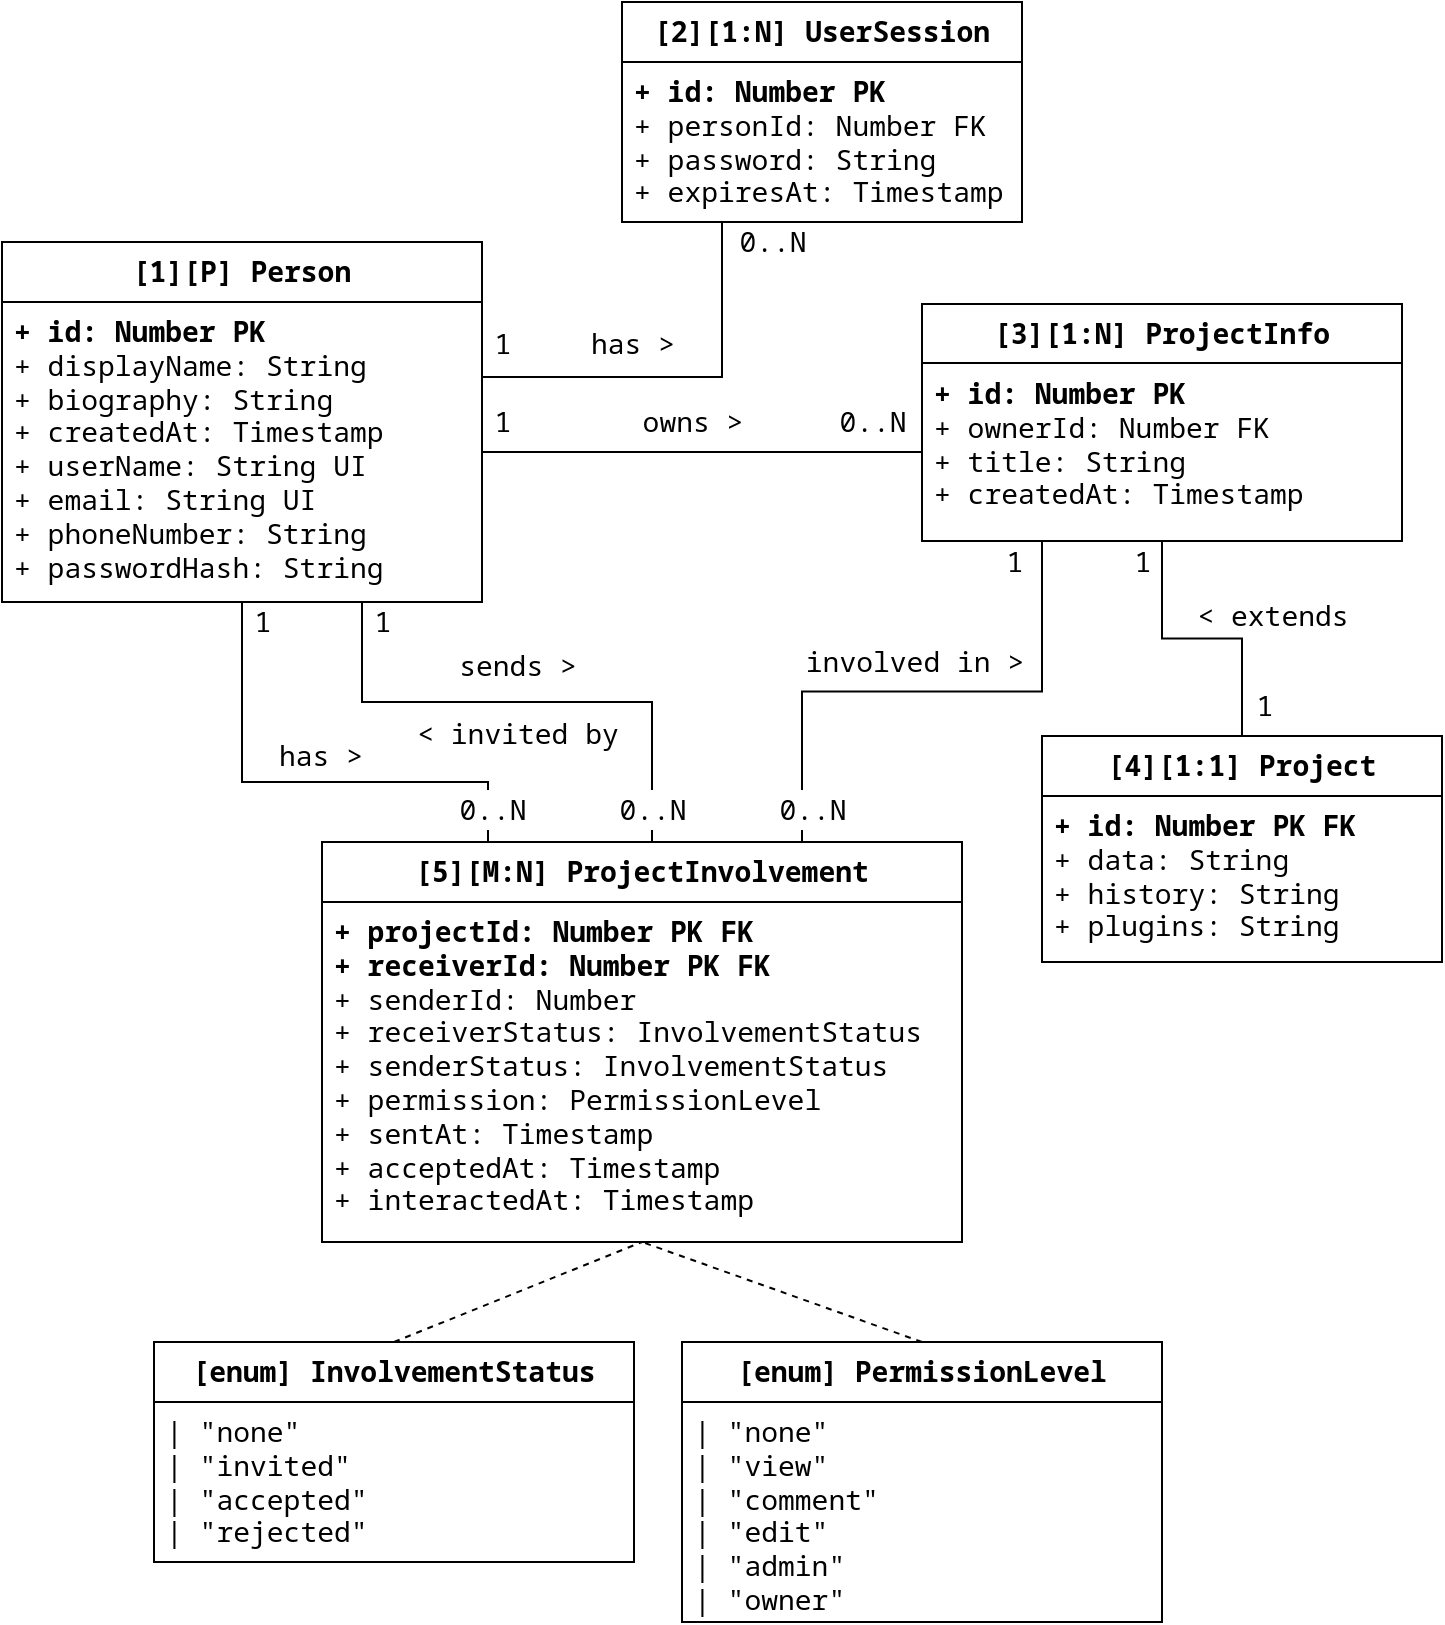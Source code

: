 <mxfile version="15.8.7" type="device" pages="3"><diagram id="aazWs-q3-QFjjEvFVBTk" name="Relational"><mxGraphModel dx="1372" dy="878" grid="1" gridSize="10" guides="1" tooltips="1" connect="1" arrows="1" fold="1" page="1" pageScale="1" pageWidth="827" pageHeight="1169" math="0" shadow="0"><root><mxCell id="0"/><mxCell id="1" parent="0"/><mxCell id="uzhZddh4J-rLnE0FCBhJ-1" value="[1][P] Person" style="rounded=0;whiteSpace=wrap;html=1;fontFamily=Noto Sans Mono;fontSize=14;fontStyle=1" parent="1" vertex="1"><mxGeometry x="20" y="160" width="240" height="30" as="geometry"/></mxCell><mxCell id="uzhZddh4J-rLnE0FCBhJ-2" value="[3][1:N] ProjectInfo" style="rounded=0;whiteSpace=wrap;html=1;fontFamily=Noto Sans Mono;fontSize=14;fontStyle=1" parent="1" vertex="1"><mxGeometry x="480" y="191" width="240" height="30" as="geometry"/></mxCell><mxCell id="uzhZddh4J-rLnE0FCBhJ-3" style="edgeStyle=orthogonalEdgeStyle;rounded=0;orthogonalLoop=1;jettySize=auto;html=1;exitX=1;exitY=0.5;exitDx=0;exitDy=0;entryX=0;entryY=0.5;entryDx=0;entryDy=0;fontFamily=Noto Sans Mono;fontSize=14;endArrow=none;endFill=0;" parent="1" source="uzhZddh4J-rLnE0FCBhJ-4" target="uzhZddh4J-rLnE0FCBhJ-5" edge="1"><mxGeometry relative="1" as="geometry"/></mxCell><mxCell id="mS9MZoi_r8_iDYO3YV_b-3" style="edgeStyle=orthogonalEdgeStyle;rounded=0;orthogonalLoop=1;jettySize=auto;html=1;exitX=1;exitY=0.25;exitDx=0;exitDy=0;entryX=0.25;entryY=1;entryDx=0;entryDy=0;endArrow=none;endFill=0;" parent="1" source="uzhZddh4J-rLnE0FCBhJ-4" target="mS9MZoi_r8_iDYO3YV_b-2" edge="1"><mxGeometry relative="1" as="geometry"/></mxCell><mxCell id="uzhZddh4J-rLnE0FCBhJ-4" value="&lt;b&gt;+ id: Number PK&lt;/b&gt;&lt;br&gt;+ displayName: String&lt;br&gt;&lt;div&gt;+ biography: String&lt;/div&gt;&lt;div&gt;+ createdAt: Timestamp&lt;/div&gt;+ userName: String UI&lt;div&gt;+ email: String UI&lt;/div&gt;&lt;div&gt;+ phoneNumber: String&lt;/div&gt;&lt;div&gt;+ passwordHash: String&lt;/div&gt;" style="rounded=0;whiteSpace=wrap;html=1;fontFamily=Noto Sans Mono;fontSize=14;align=left;verticalAlign=top;spacingLeft=4;" parent="1" vertex="1"><mxGeometry x="20" y="190" width="240" height="150" as="geometry"/></mxCell><mxCell id="uzhZddh4J-rLnE0FCBhJ-5" value="&lt;div&gt;&lt;b&gt;+ id: Number PK&lt;/b&gt;&lt;/div&gt;&lt;div&gt;+ ownerId: Number FK&lt;/div&gt;&lt;div&gt;+ title: String&lt;/div&gt;&lt;div&gt;+ createdAt: Timestamp&lt;/div&gt;" style="rounded=0;whiteSpace=wrap;html=1;fontFamily=Noto Sans Mono;fontSize=14;align=left;verticalAlign=top;spacingLeft=4;" parent="1" vertex="1"><mxGeometry x="480" y="220.5" width="240" height="89" as="geometry"/></mxCell><mxCell id="uzhZddh4J-rLnE0FCBhJ-6" value="&lt;div&gt;&lt;b&gt;+ projectId: Number PK FK&lt;/b&gt;&lt;/div&gt;&lt;div&gt;&lt;b&gt;+ receiverId: Number PK FK&lt;/b&gt;&lt;/div&gt;&lt;div&gt;+ senderId: Number&lt;/div&gt;&lt;div&gt;+ receiverStatus: InvolvementStatus&lt;/div&gt;&lt;div&gt;+ senderStatus: InvolvementStatus&lt;/div&gt;&lt;div&gt;+ permission: PermissionLevel&lt;/div&gt;&lt;div&gt;+ sentAt: Timestamp&lt;/div&gt;&lt;div&gt;+ acceptedAt: Timestamp&lt;/div&gt;&lt;div&gt;+ interactedAt: Timestamp&lt;/div&gt;" style="rounded=0;whiteSpace=wrap;html=1;fontFamily=Noto Sans Mono;fontSize=14;align=left;verticalAlign=top;spacingLeft=4;" parent="1" vertex="1"><mxGeometry x="180" y="490" width="320" height="170" as="geometry"/></mxCell><mxCell id="uzhZddh4J-rLnE0FCBhJ-7" style="edgeStyle=orthogonalEdgeStyle;rounded=0;orthogonalLoop=1;jettySize=auto;html=1;exitX=0.75;exitY=0;exitDx=0;exitDy=0;entryX=0.25;entryY=1;entryDx=0;entryDy=0;fontFamily=Noto Sans Mono;fontSize=14;endArrow=none;endFill=0;" parent="1" source="uzhZddh4J-rLnE0FCBhJ-10" target="uzhZddh4J-rLnE0FCBhJ-5" edge="1"><mxGeometry relative="1" as="geometry"/></mxCell><mxCell id="uzhZddh4J-rLnE0FCBhJ-8" style="edgeStyle=orthogonalEdgeStyle;rounded=0;orthogonalLoop=1;jettySize=auto;html=1;exitX=0.25;exitY=0;exitDx=0;exitDy=0;entryX=0.5;entryY=1;entryDx=0;entryDy=0;fontFamily=Noto Sans Mono;fontSize=14;endArrow=none;endFill=0;" parent="1" source="uzhZddh4J-rLnE0FCBhJ-10" target="uzhZddh4J-rLnE0FCBhJ-4" edge="1"><mxGeometry relative="1" as="geometry"><Array as="points"><mxPoint x="263" y="430"/><mxPoint x="140" y="430"/></Array></mxGeometry></mxCell><mxCell id="uzhZddh4J-rLnE0FCBhJ-9" style="edgeStyle=orthogonalEdgeStyle;rounded=0;orthogonalLoop=1;jettySize=auto;html=1;exitX=0.5;exitY=0;exitDx=0;exitDy=0;entryX=0.75;entryY=1;entryDx=0;entryDy=0;fontFamily=Noto Sans Mono;fontSize=14;endArrow=none;endFill=0;" parent="1" source="uzhZddh4J-rLnE0FCBhJ-10" target="uzhZddh4J-rLnE0FCBhJ-4" edge="1"><mxGeometry relative="1" as="geometry"><Array as="points"><mxPoint x="345" y="390"/><mxPoint x="200" y="390"/></Array></mxGeometry></mxCell><mxCell id="uzhZddh4J-rLnE0FCBhJ-10" value="[5][M:N] ProjectInvolvement" style="rounded=0;whiteSpace=wrap;html=1;fontFamily=Noto Sans Mono;fontSize=14;fontStyle=1" parent="1" vertex="1"><mxGeometry x="180" y="460" width="320" height="30" as="geometry"/></mxCell><mxCell id="uzhZddh4J-rLnE0FCBhJ-11" value="sends &amp;gt;&lt;br&gt;&lt;br&gt;&amp;lt; invited by" style="text;html=1;strokeColor=none;fillColor=none;align=center;verticalAlign=middle;whiteSpace=wrap;rounded=0;fontFamily=Noto Sans Mono;fontSize=14;" parent="1" vertex="1"><mxGeometry x="220" y="379" width="116" height="20" as="geometry"/></mxCell><mxCell id="uzhZddh4J-rLnE0FCBhJ-12" value="0..N" style="text;html=1;align=center;verticalAlign=middle;resizable=0;points=[];autosize=1;strokeColor=none;fillColor=default;fontSize=14;fontFamily=Noto Sans Mono;" parent="1" vertex="1"><mxGeometry x="320" y="434" width="50" height="20" as="geometry"/></mxCell><mxCell id="uzhZddh4J-rLnE0FCBhJ-13" value="1" style="text;html=1;align=center;verticalAlign=middle;resizable=0;points=[];autosize=1;strokeColor=none;fillColor=none;fontSize=14;fontFamily=Noto Sans Mono;" parent="1" vertex="1"><mxGeometry x="200" y="340" width="20" height="20" as="geometry"/></mxCell><mxCell id="uzhZddh4J-rLnE0FCBhJ-14" value="owns &amp;gt;" style="text;html=1;align=center;verticalAlign=middle;resizable=0;points=[];autosize=1;strokeColor=none;fillColor=none;fontSize=14;fontFamily=Noto Sans Mono;" parent="1" vertex="1"><mxGeometry x="330" y="240" width="70" height="20" as="geometry"/></mxCell><mxCell id="uzhZddh4J-rLnE0FCBhJ-15" value="0..N" style="text;html=1;align=center;verticalAlign=middle;resizable=0;points=[];autosize=1;strokeColor=none;fillColor=none;fontSize=14;fontFamily=Noto Sans Mono;" parent="1" vertex="1"><mxGeometry x="430" y="240" width="50" height="20" as="geometry"/></mxCell><mxCell id="uzhZddh4J-rLnE0FCBhJ-16" value="1" style="text;html=1;align=center;verticalAlign=middle;resizable=0;points=[];autosize=1;strokeColor=none;fillColor=none;fontSize=14;fontFamily=Noto Sans Mono;" parent="1" vertex="1"><mxGeometry x="260" y="240" width="20" height="20" as="geometry"/></mxCell><mxCell id="uzhZddh4J-rLnE0FCBhJ-17" value="1" style="text;html=1;align=center;verticalAlign=middle;resizable=0;points=[];autosize=1;strokeColor=none;fillColor=none;fontSize=14;fontFamily=Noto Sans Mono;" parent="1" vertex="1"><mxGeometry x="140" y="340" width="20" height="20" as="geometry"/></mxCell><mxCell id="uzhZddh4J-rLnE0FCBhJ-18" value="has &amp;gt;" style="text;html=1;align=center;verticalAlign=middle;resizable=0;points=[];autosize=1;strokeColor=none;fillColor=none;fontSize=14;fontFamily=Noto Sans Mono;" parent="1" vertex="1"><mxGeometry x="149" y="407" width="60" height="20" as="geometry"/></mxCell><mxCell id="uzhZddh4J-rLnE0FCBhJ-19" value="involved in &amp;gt;" style="text;html=1;align=center;verticalAlign=middle;resizable=0;points=[];autosize=1;strokeColor=none;fillColor=none;fontSize=14;fontFamily=Noto Sans Mono;" parent="1" vertex="1"><mxGeometry x="416" y="360" width="120" height="20" as="geometry"/></mxCell><mxCell id="uzhZddh4J-rLnE0FCBhJ-20" value="1" style="text;html=1;align=center;verticalAlign=middle;resizable=0;points=[];autosize=1;strokeColor=none;fillColor=none;fontSize=14;fontFamily=Noto Sans Mono;" parent="1" vertex="1"><mxGeometry x="516" y="310" width="20" height="20" as="geometry"/></mxCell><mxCell id="uzhZddh4J-rLnE0FCBhJ-21" value="0..N" style="text;html=1;align=center;verticalAlign=middle;resizable=0;points=[];autosize=1;strokeColor=none;fillColor=default;fontSize=14;fontFamily=Noto Sans Mono;" parent="1" vertex="1"><mxGeometry x="400" y="434" width="50" height="20" as="geometry"/></mxCell><mxCell id="uzhZddh4J-rLnE0FCBhJ-22" value="0..N" style="text;html=1;align=center;verticalAlign=middle;resizable=0;points=[];autosize=1;strokeColor=none;fillColor=default;fontSize=14;fontFamily=Noto Sans Mono;" parent="1" vertex="1"><mxGeometry x="240" y="434" width="50" height="20" as="geometry"/></mxCell><mxCell id="uzhZddh4J-rLnE0FCBhJ-23" value="[enum] PermissionLevel" style="rounded=0;whiteSpace=wrap;html=1;fontFamily=Noto Sans Mono;fontSize=14;fontStyle=1" parent="1" vertex="1"><mxGeometry x="360" y="710" width="240" height="30" as="geometry"/></mxCell><mxCell id="uzhZddh4J-rLnE0FCBhJ-24" value="&lt;div&gt;| &quot;none&quot;&lt;/div&gt;&lt;div&gt;| &quot;view&quot;&lt;/div&gt;&lt;div&gt;| &quot;comment&quot;&lt;/div&gt;&lt;div&gt;| &quot;edit&quot;&lt;/div&gt;&lt;div&gt;| &quot;admin&quot;&lt;/div&gt;&lt;div&gt;| &quot;owner&quot;&lt;/div&gt;" style="rounded=0;whiteSpace=wrap;html=1;fontFamily=Noto Sans Mono;fontSize=14;align=left;verticalAlign=top;spacingLeft=4;" parent="1" vertex="1"><mxGeometry x="360" y="740" width="240" height="110" as="geometry"/></mxCell><mxCell id="uzhZddh4J-rLnE0FCBhJ-25" value="[enum] InvolvementStatus" style="rounded=0;whiteSpace=wrap;html=1;fontFamily=Noto Sans Mono;fontSize=14;fontStyle=1" parent="1" vertex="1"><mxGeometry x="96" y="710" width="240" height="30" as="geometry"/></mxCell><mxCell id="uzhZddh4J-rLnE0FCBhJ-26" value="&lt;div&gt;| &quot;none&quot;&lt;/div&gt;&lt;div&gt;| &quot;invited&quot;&lt;/div&gt;&lt;div&gt;| &quot;accepted&quot;&lt;/div&gt;&lt;div&gt;| &quot;rejected&quot;&lt;/div&gt;" style="rounded=0;whiteSpace=wrap;html=1;fontFamily=Noto Sans Mono;fontSize=14;align=left;verticalAlign=top;spacingLeft=4;" parent="1" vertex="1"><mxGeometry x="96" y="740" width="240" height="80" as="geometry"/></mxCell><mxCell id="mS9MZoi_r8_iDYO3YV_b-1" value="[2][1:N] UserSession" style="rounded=0;whiteSpace=wrap;html=1;fontFamily=Noto Sans Mono;fontSize=14;fontStyle=1" parent="1" vertex="1"><mxGeometry x="330" y="40" width="200" height="30" as="geometry"/></mxCell><mxCell id="mS9MZoi_r8_iDYO3YV_b-2" value="&lt;div&gt;&lt;b&gt;+ id: Number PK&lt;/b&gt;&lt;/div&gt;&lt;div&gt;+ personId: Number FK&lt;/div&gt;&lt;div&gt;+ password: String&lt;br&gt;&lt;/div&gt;&lt;div&gt;+ expiresAt: Timestamp&lt;/div&gt;" style="rounded=0;whiteSpace=wrap;html=1;fontFamily=Noto Sans Mono;fontSize=14;align=left;verticalAlign=top;spacingLeft=4;" parent="1" vertex="1"><mxGeometry x="330" y="70" width="200" height="80" as="geometry"/></mxCell><mxCell id="mS9MZoi_r8_iDYO3YV_b-4" value="0..N" style="text;html=1;align=center;verticalAlign=middle;resizable=0;points=[];autosize=1;strokeColor=none;fillColor=none;fontFamily=Noto Sans Mono;fontSize=14;" parent="1" vertex="1"><mxGeometry x="380" y="150" width="50" height="20" as="geometry"/></mxCell><mxCell id="mS9MZoi_r8_iDYO3YV_b-5" value="1" style="text;html=1;align=center;verticalAlign=middle;resizable=0;points=[];autosize=1;strokeColor=none;fillColor=none;fontSize=14;fontFamily=Noto Sans Mono;" parent="1" vertex="1"><mxGeometry x="260" y="201" width="20" height="20" as="geometry"/></mxCell><mxCell id="mS9MZoi_r8_iDYO3YV_b-6" value="has &amp;gt;" style="text;html=1;align=center;verticalAlign=middle;resizable=0;points=[];autosize=1;strokeColor=none;fillColor=none;fontSize=14;fontFamily=Noto Sans Mono;" parent="1" vertex="1"><mxGeometry x="305" y="201" width="60" height="20" as="geometry"/></mxCell><mxCell id="yi6oMA2vE_m96KLbSmAO-1" value="" style="endArrow=none;dashed=1;html=1;rounded=0;entryX=0.5;entryY=1;entryDx=0;entryDy=0;exitX=0.5;exitY=0;exitDx=0;exitDy=0;" parent="1" source="uzhZddh4J-rLnE0FCBhJ-25" target="uzhZddh4J-rLnE0FCBhJ-6" edge="1"><mxGeometry width="50" height="50" relative="1" as="geometry"><mxPoint x="140" y="710" as="sourcePoint"/><mxPoint x="190" y="660" as="targetPoint"/></mxGeometry></mxCell><mxCell id="yi6oMA2vE_m96KLbSmAO-2" value="" style="endArrow=none;dashed=1;html=1;rounded=0;entryX=0.5;entryY=1;entryDx=0;entryDy=0;" parent="1" target="uzhZddh4J-rLnE0FCBhJ-6" edge="1"><mxGeometry width="50" height="50" relative="1" as="geometry"><mxPoint x="480" y="710" as="sourcePoint"/><mxPoint x="530" y="660" as="targetPoint"/></mxGeometry></mxCell><mxCell id="yi6oMA2vE_m96KLbSmAO-3" value="&lt;div&gt;&lt;b&gt;+ id: Number PK FK&lt;/b&gt;&lt;/div&gt;&lt;div&gt;+ data: String&lt;br&gt;+ history: String&lt;/div&gt;&lt;div&gt;+ plugins: String&lt;/div&gt;" style="rounded=0;whiteSpace=wrap;html=1;fontFamily=Noto Sans Mono;fontSize=14;align=left;verticalAlign=top;spacingLeft=4;" parent="1" vertex="1"><mxGeometry x="540" y="437" width="200" height="83" as="geometry"/></mxCell><mxCell id="yi6oMA2vE_m96KLbSmAO-4" value="[4][1:1] Project" style="rounded=0;whiteSpace=wrap;html=1;fontFamily=Noto Sans Mono;fontSize=14;fontStyle=1" parent="1" vertex="1"><mxGeometry x="540" y="407" width="200" height="30" as="geometry"/></mxCell><mxCell id="yi6oMA2vE_m96KLbSmAO-5" value="" style="endArrow=none;html=1;rounded=0;entryX=0.5;entryY=1;entryDx=0;entryDy=0;exitX=0.5;exitY=0;exitDx=0;exitDy=0;edgeStyle=orthogonalEdgeStyle;" parent="1" source="yi6oMA2vE_m96KLbSmAO-4" target="uzhZddh4J-rLnE0FCBhJ-5" edge="1"><mxGeometry width="50" height="50" relative="1" as="geometry"><mxPoint x="580" y="390" as="sourcePoint"/><mxPoint x="630" y="340" as="targetPoint"/></mxGeometry></mxCell><mxCell id="yi6oMA2vE_m96KLbSmAO-7" value="&amp;lt; extends" style="text;html=1;align=center;verticalAlign=middle;resizable=0;points=[];autosize=1;strokeColor=none;fillColor=none;fontSize=14;fontFamily=Noto Sans Mono;" parent="1" vertex="1"><mxGeometry x="610" y="337" width="90" height="20" as="geometry"/></mxCell><mxCell id="yi6oMA2vE_m96KLbSmAO-8" value="1" style="text;html=1;align=center;verticalAlign=middle;resizable=0;points=[];autosize=1;strokeColor=none;fillColor=none;fontSize=14;fontFamily=Noto Sans Mono;" parent="1" vertex="1"><mxGeometry x="580" y="310" width="20" height="20" as="geometry"/></mxCell><mxCell id="yi6oMA2vE_m96KLbSmAO-9" value="1" style="text;html=1;align=center;verticalAlign=middle;resizable=0;points=[];autosize=1;strokeColor=none;fillColor=none;fontSize=14;fontFamily=Noto Sans Mono;" parent="1" vertex="1"><mxGeometry x="641" y="382" width="20" height="20" as="geometry"/></mxCell></root></mxGraphModel></diagram><diagram id="14DRRcjE5gQEkVdaTtm1" name="Relational-ex"><mxGraphModel dx="1372" dy="2047" grid="1" gridSize="10" guides="1" tooltips="1" connect="1" arrows="1" fold="1" page="1" pageScale="1" pageWidth="827" pageHeight="1169" math="0" shadow="0"><root><mxCell id="69j_cAD2ammGShDhVR8i-0"/><mxCell id="69j_cAD2ammGShDhVR8i-1" parent="69j_cAD2ammGShDhVR8i-0"/><mxCell id="s69tjsTSn5EeHpbNumrw-15" value="" style="endArrow=diamondThin;endFill=0;endSize=24;html=1;rounded=0;fontFamily=Noto Sans Mono;fontSize=14;entryX=0.5;entryY=0;entryDx=0;entryDy=0;exitX=0.25;exitY=1;exitDx=0;exitDy=0;" parent="69j_cAD2ammGShDhVR8i-1" source="V2P3uU6_HiPqmYSohjEG-12" target="s69tjsTSn5EeHpbNumrw-10" edge="1"><mxGeometry width="160" relative="1" as="geometry"><mxPoint x="770" y="340" as="sourcePoint"/><mxPoint x="740" y="430" as="targetPoint"/></mxGeometry></mxCell><mxCell id="V2P3uU6_HiPqmYSohjEG-0" value="Person" style="rounded=0;whiteSpace=wrap;html=1;fontFamily=Noto Sans Mono;fontSize=14;fontStyle=1;align=left;spacingLeft=4;" parent="69j_cAD2ammGShDhVR8i-1" vertex="1"><mxGeometry x="80" y="200" width="400" height="30" as="geometry"/></mxCell><mxCell id="V2P3uU6_HiPqmYSohjEG-1" value="id&lt;br&gt;displayName&lt;br&gt;biography&lt;br&gt;&lt;br&gt;createdAt&lt;br&gt;userName&lt;br&gt;email&lt;br&gt;phoneNumber&lt;br&gt;passwordHash" style="rounded=0;whiteSpace=wrap;html=1;fontFamily=Noto Sans Mono;fontSize=14;align=left;verticalAlign=top;spacingLeft=4;" parent="69j_cAD2ammGShDhVR8i-1" vertex="1"><mxGeometry x="80" y="230" width="160" height="160" as="geometry"/></mxCell><mxCell id="V2P3uU6_HiPqmYSohjEG-3" value="1&lt;br&gt;Dmytro Naumov&lt;br&gt;22 y.o. software dev from Zaporizhia&lt;br&gt;2024-05-06T12:00:00Z&lt;br&gt;naumov1024&lt;br&gt;naumov1024@gmail.com&lt;br&gt;+380123456789&lt;br&gt;fe1234abcd123412" style="rounded=0;whiteSpace=wrap;html=1;fontFamily=Noto Sans Mono;fontSize=14;align=left;verticalAlign=top;spacingLeft=4;" parent="69j_cAD2ammGShDhVR8i-1" vertex="1"><mxGeometry x="240" y="230" width="240" height="160" as="geometry"/></mxCell><mxCell id="V2P3uU6_HiPqmYSohjEG-4" value="Person" style="rounded=0;whiteSpace=wrap;html=1;fontFamily=Noto Sans Mono;fontSize=14;fontStyle=1;align=left;spacingLeft=4;" parent="69j_cAD2ammGShDhVR8i-1" vertex="1"><mxGeometry x="80" y="680" width="400" height="30" as="geometry"/></mxCell><mxCell id="V2P3uU6_HiPqmYSohjEG-5" value="id&lt;br&gt;displayName&lt;br&gt;biography&lt;br&gt;createdAt&lt;br&gt;userName&lt;br&gt;email&lt;br&gt;phoneNumber&lt;br&gt;passwordHash" style="rounded=0;whiteSpace=wrap;html=1;fontFamily=Noto Sans Mono;fontSize=14;align=left;verticalAlign=top;spacingLeft=4;" parent="69j_cAD2ammGShDhVR8i-1" vertex="1"><mxGeometry x="80" y="710" width="160" height="150" as="geometry"/></mxCell><mxCell id="V2P3uU6_HiPqmYSohjEG-6" value="2&lt;br&gt;Ivan Ivanov&lt;br&gt;&lt;br&gt;2024-05-06T13:05:00Z&lt;br&gt;ivanov1234&lt;br&gt;ivanov1234@gmail.com&lt;br&gt;+380335567890&lt;br&gt;ea1209ebf8deccf4" style="rounded=0;whiteSpace=wrap;html=1;fontFamily=Noto Sans Mono;fontSize=14;align=left;verticalAlign=top;spacingLeft=4;" parent="69j_cAD2ammGShDhVR8i-1" vertex="1"><mxGeometry x="240" y="710" width="240" height="150" as="geometry"/></mxCell><mxCell id="V2P3uU6_HiPqmYSohjEG-7" value="ProjectInvolvement" style="rounded=0;whiteSpace=wrap;html=1;fontFamily=Noto Sans Mono;fontSize=14;fontStyle=1;align=left;spacingLeft=4;" parent="69j_cAD2ammGShDhVR8i-1" vertex="1"><mxGeometry x="630" y="420" width="400" height="30" as="geometry"/></mxCell><mxCell id="V2P3uU6_HiPqmYSohjEG-8" value="projectId&lt;br&gt;receiverId&lt;br&gt;senderId&lt;br&gt;receiverStatus&lt;br&gt;senderStatus&lt;br&gt;permission&lt;br&gt;sentAt&lt;br&gt;acceptedAt&lt;br&gt;interactedAt" style="rounded=0;whiteSpace=wrap;html=1;fontFamily=Noto Sans Mono;fontSize=14;align=left;verticalAlign=top;spacingLeft=4;" parent="69j_cAD2ammGShDhVR8i-1" vertex="1"><mxGeometry x="630" y="450" width="160" height="160" as="geometry"/></mxCell><mxCell id="V2P3uU6_HiPqmYSohjEG-9" value="ProjectInfo" style="rounded=0;whiteSpace=wrap;html=1;fontFamily=Noto Sans Mono;fontSize=14;fontStyle=1;align=left;spacingLeft=4;" parent="69j_cAD2ammGShDhVR8i-1" vertex="1"><mxGeometry x="630" y="120" width="400" height="30" as="geometry"/></mxCell><mxCell id="V2P3uU6_HiPqmYSohjEG-10" value="id&lt;br&gt;ownerId&lt;br&gt;title&lt;br&gt;createdAt&lt;br&gt;" style="rounded=0;whiteSpace=wrap;html=1;fontFamily=Noto Sans Mono;fontSize=14;align=left;verticalAlign=top;spacingLeft=4;" parent="69j_cAD2ammGShDhVR8i-1" vertex="1"><mxGeometry x="630" y="150" width="160" height="110" as="geometry"/></mxCell><mxCell id="V2P3uU6_HiPqmYSohjEG-11" value="1 # Tic-Tac-Toe&lt;br&gt;1 # Dmytro Naumov&lt;br&gt;1 # Dmytro Naumov&lt;br&gt;accepted&lt;br&gt;accepted&lt;br&gt;owner&lt;br&gt;2024-05-06T12:34:50Z&lt;br&gt;2024-05-06T12:34:50Z&lt;br&gt;2024-05-07T18:04:06Z" style="rounded=0;whiteSpace=wrap;html=1;fontFamily=Noto Sans Mono;fontSize=14;align=left;verticalAlign=top;spacingLeft=4;" parent="69j_cAD2ammGShDhVR8i-1" vertex="1"><mxGeometry x="790" y="450" width="240" height="160" as="geometry"/></mxCell><mxCell id="V2P3uU6_HiPqmYSohjEG-12" value="1&lt;br&gt;1 # Dmytro Naumov&lt;br&gt;Tic-Tac-Toe&lt;br&gt;2024-05-06T12:34:50Z&lt;br&gt;&amp;nbsp;" style="rounded=0;whiteSpace=wrap;html=1;fontFamily=Noto Sans Mono;fontSize=14;align=left;verticalAlign=top;spacingLeft=4;" parent="69j_cAD2ammGShDhVR8i-1" vertex="1"><mxGeometry x="790" y="150" width="240" height="110" as="geometry"/></mxCell><mxCell id="s69tjsTSn5EeHpbNumrw-1" value="" style="endArrow=diamondThin;endFill=0;endSize=24;html=1;rounded=0;entryX=0;entryY=0.25;entryDx=0;entryDy=0;exitX=1;exitY=0.25;exitDx=0;exitDy=0;" parent="69j_cAD2ammGShDhVR8i-1" source="V2P3uU6_HiPqmYSohjEG-3" target="V2P3uU6_HiPqmYSohjEG-10" edge="1"><mxGeometry width="160" relative="1" as="geometry"><mxPoint x="530" y="460" as="sourcePoint"/><mxPoint x="690" y="460" as="targetPoint"/><Array as="points"><mxPoint x="510" y="270"/><mxPoint x="520" y="178"/></Array></mxGeometry></mxCell><mxCell id="s69tjsTSn5EeHpbNumrw-2" value="" style="endArrow=diamondThin;endFill=0;endSize=24;html=1;rounded=0;entryX=0;entryY=0.5;entryDx=0;entryDy=0;exitX=0.932;exitY=0.998;exitDx=0;exitDy=0;exitPerimeter=0;" parent="69j_cAD2ammGShDhVR8i-1" source="V2P3uU6_HiPqmYSohjEG-3" target="V2P3uU6_HiPqmYSohjEG-8" edge="1"><mxGeometry width="160" relative="1" as="geometry"><mxPoint x="560" y="590" as="sourcePoint"/><mxPoint x="720" y="590" as="targetPoint"/><Array as="points"><mxPoint x="520" y="530"/></Array></mxGeometry></mxCell><mxCell id="s69tjsTSn5EeHpbNumrw-7" value="&lt;font face=&quot;Noto Sans Mono&quot;&gt;owner&lt;br&gt;&lt;/font&gt;" style="text;html=1;align=center;verticalAlign=middle;resizable=0;points=[];autosize=1;strokeColor=none;fillColor=default;fontSize=14;fontFamily=Lucida Console;" parent="69j_cAD2ammGShDhVR8i-1" vertex="1"><mxGeometry x="490" y="240" width="60" height="20" as="geometry"/></mxCell><mxCell id="s69tjsTSn5EeHpbNumrw-8" value="" style="endArrow=diamondThin;endFill=0;endSize=24;html=1;rounded=0;fontFamily=Noto Sans Mono;fontSize=14;entryX=0.25;entryY=0;entryDx=0;entryDy=0;exitX=0.75;exitY=1;exitDx=0;exitDy=0;" parent="69j_cAD2ammGShDhVR8i-1" source="V2P3uU6_HiPqmYSohjEG-10" target="V2P3uU6_HiPqmYSohjEG-7" edge="1"><mxGeometry width="160" relative="1" as="geometry"><mxPoint x="730" y="360" as="sourcePoint"/><mxPoint x="890" y="360" as="targetPoint"/></mxGeometry></mxCell><mxCell id="s69tjsTSn5EeHpbNumrw-9" value="project" style="text;html=1;align=center;verticalAlign=middle;resizable=0;points=[];autosize=1;strokeColor=none;fillColor=default;fontSize=14;fontFamily=Noto Sans Mono;" parent="69j_cAD2ammGShDhVR8i-1" vertex="1"><mxGeometry x="700" y="330" width="70" height="20" as="geometry"/></mxCell><mxCell id="s69tjsTSn5EeHpbNumrw-10" value="ProjectInvolvement" style="rounded=0;whiteSpace=wrap;html=1;fontFamily=Noto Sans Mono;fontSize=14;fontStyle=1;align=left;spacingLeft=4;" parent="69j_cAD2ammGShDhVR8i-1" vertex="1"><mxGeometry x="630" y="670" width="400" height="30" as="geometry"/></mxCell><mxCell id="s69tjsTSn5EeHpbNumrw-11" value="projectId&lt;br&gt;receiverId&lt;br&gt;senderId&lt;br&gt;receiverStatus&lt;br&gt;senderStatus&lt;br&gt;permission&lt;br&gt;sentAt&lt;br&gt;acceptedAt&lt;br&gt;interactedAt" style="rounded=0;whiteSpace=wrap;html=1;fontFamily=Noto Sans Mono;fontSize=14;align=left;verticalAlign=top;spacingLeft=4;" parent="69j_cAD2ammGShDhVR8i-1" vertex="1"><mxGeometry x="630" y="700" width="160" height="160" as="geometry"/></mxCell><mxCell id="s69tjsTSn5EeHpbNumrw-12" value="1 # Tic-Tac-Toe&lt;br&gt;2 # Ivan Ivanov&amp;nbsp;&lt;br&gt;1 # Dmytro Naumov&lt;br&gt;accepted&lt;br&gt;accepted&lt;br&gt;edit&lt;br&gt;2024-05-06T13:30:01Z&lt;br&gt;2024-05-06T14:04:20Z&lt;br&gt;2024-05-07T18:05:26Z" style="rounded=0;whiteSpace=wrap;html=1;fontFamily=Noto Sans Mono;fontSize=14;align=left;verticalAlign=top;spacingLeft=4;" parent="69j_cAD2ammGShDhVR8i-1" vertex="1"><mxGeometry x="790" y="700" width="240" height="160" as="geometry"/></mxCell><mxCell id="s69tjsTSn5EeHpbNumrw-14" value="" style="endArrow=diamondThin;endFill=0;endSize=24;html=1;rounded=0;entryX=0;entryY=0.5;entryDx=0;entryDy=0;exitX=1;exitY=0.5;exitDx=0;exitDy=0;" parent="69j_cAD2ammGShDhVR8i-1" source="V2P3uU6_HiPqmYSohjEG-6" target="s69tjsTSn5EeHpbNumrw-11" edge="1"><mxGeometry width="160" relative="1" as="geometry"><mxPoint x="520" y="595" as="sourcePoint"/><mxPoint x="610" y="775.0" as="targetPoint"/><Array as="points"><mxPoint x="550" y="785"/><mxPoint x="570" y="780"/></Array></mxGeometry></mxCell><mxCell id="s69tjsTSn5EeHpbNumrw-13" value="&lt;font face=&quot;Noto Sans Mono&quot;&gt;receiver&lt;br&gt;&lt;/font&gt;" style="text;html=1;align=center;verticalAlign=middle;resizable=0;points=[];autosize=1;strokeColor=none;fillColor=default;fontSize=14;fontFamily=Lucida Console;" parent="69j_cAD2ammGShDhVR8i-1" vertex="1"><mxGeometry x="520" y="775" width="80" height="20" as="geometry"/></mxCell><mxCell id="s69tjsTSn5EeHpbNumrw-16" value="project" style="text;html=1;align=center;verticalAlign=middle;resizable=0;points=[];autosize=1;strokeColor=none;fillColor=default;fontSize=14;fontFamily=Noto Sans Mono;" parent="69j_cAD2ammGShDhVR8i-1" vertex="1"><mxGeometry x="810" y="310" width="70" height="20" as="geometry"/></mxCell><mxCell id="s69tjsTSn5EeHpbNumrw-19" value="" style="endArrow=diamondThin;endFill=0;endSize=24;html=1;rounded=0;entryX=0;entryY=0.25;entryDx=0;entryDy=0;exitX=0.75;exitY=1;exitDx=0;exitDy=0;" parent="69j_cAD2ammGShDhVR8i-1" source="V2P3uU6_HiPqmYSohjEG-3" edge="1"><mxGeometry width="160" relative="1" as="geometry"><mxPoint x="480" y="550" as="sourcePoint"/><mxPoint x="630" y="730.0" as="targetPoint"/><Array as="points"><mxPoint x="530" y="730"/></Array></mxGeometry></mxCell><mxCell id="s69tjsTSn5EeHpbNumrw-20" value="sender" style="text;html=1;align=center;verticalAlign=middle;resizable=0;points=[];autosize=1;strokeColor=none;fillColor=default;fontSize=14;fontFamily=Noto Sans Mono;" parent="69j_cAD2ammGShDhVR8i-1" vertex="1"><mxGeometry x="440" y="560" width="70" height="20" as="geometry"/></mxCell><mxCell id="s69tjsTSn5EeHpbNumrw-22" value="sender" style="text;html=1;align=center;verticalAlign=middle;resizable=0;points=[];autosize=1;strokeColor=none;fillColor=default;fontSize=14;fontFamily=Noto Sans Mono;" parent="69j_cAD2ammGShDhVR8i-1" vertex="1"><mxGeometry x="465" y="430" width="70" height="20" as="geometry"/></mxCell><mxCell id="s69tjsTSn5EeHpbNumrw-24" value="" style="endArrow=diamondThin;endFill=0;endSize=24;html=1;rounded=0;entryX=0;entryY=0.5;entryDx=0;entryDy=0;exitX=1;exitY=0.5;exitDx=0;exitDy=0;" parent="69j_cAD2ammGShDhVR8i-1" source="V2P3uU6_HiPqmYSohjEG-3" edge="1"><mxGeometry width="160" relative="1" as="geometry"><mxPoint x="465.0" y="350.0" as="sourcePoint"/><mxPoint x="631.32" y="490.32" as="targetPoint"/><Array as="points"><mxPoint x="510" y="310"/><mxPoint x="580" y="490"/></Array></mxGeometry></mxCell><mxCell id="s69tjsTSn5EeHpbNumrw-25" value="receiver" style="text;html=1;align=center;verticalAlign=middle;resizable=0;points=[];autosize=1;strokeColor=none;fillColor=default;fontSize=14;fontFamily=Noto Sans Mono;" parent="69j_cAD2ammGShDhVR8i-1" vertex="1"><mxGeometry x="500" y="380" width="80" height="20" as="geometry"/></mxCell><mxCell id="TjbElp1Fgnm0FczFx6KJ-0" value="Project" style="rounded=0;whiteSpace=wrap;html=1;fontFamily=Noto Sans Mono;fontSize=14;fontStyle=1;align=left;spacingLeft=4;" parent="69j_cAD2ammGShDhVR8i-1" vertex="1"><mxGeometry x="190" y="-190" width="400" height="30" as="geometry"/></mxCell><mxCell id="TjbElp1Fgnm0FczFx6KJ-1" value="id&lt;br&gt;data&lt;br&gt;&lt;br&gt;&lt;br&gt;&lt;br&gt;history&lt;br&gt;&lt;br&gt;&lt;br&gt;&lt;br&gt;&lt;br&gt;plugins" style="rounded=0;whiteSpace=wrap;html=1;fontFamily=Noto Sans Mono;fontSize=14;align=left;verticalAlign=top;spacingLeft=4;" parent="69j_cAD2ammGShDhVR8i-1" vertex="1"><mxGeometry x="190" y="-160" width="160" height="260" as="geometry"/></mxCell><mxCell id="TjbElp1Fgnm0FczFx6KJ-2" value="1&lt;br&gt;{&amp;nbsp;&lt;br&gt;&amp;nbsp; &quot;tasks&quot;: [...],&lt;br&gt;&amp;nbsp; &quot;people&quot;: [...]&lt;br&gt;}&lt;br&gt;{&lt;br&gt;&amp;nbsp; &quot;head&quot;: &quot;...&quot;,&lt;br&gt;&amp;nbsp; &quot;commits&quot;: [...],&lt;br&gt;&amp;nbsp; &quot;events&quot;: [...] &lt;br&gt;}&amp;nbsp;&lt;br&gt;[&lt;br&gt;&amp;nbsp;{&quot;id&quot;: 1, &quot;authorId&quot;: 1,&lt;br&gt;&amp;nbsp; &quot;name&quot;: &quot;burndown-chart&quot;,&lt;br&gt;&amp;nbsp; &quot;version&quot;: &quot;1.0.0&quot;}&lt;br&gt;]" style="rounded=0;whiteSpace=wrap;html=1;fontFamily=Noto Sans Mono;fontSize=14;align=left;verticalAlign=top;spacingLeft=4;" parent="69j_cAD2ammGShDhVR8i-1" vertex="1"><mxGeometry x="350" y="-160" width="240" height="260" as="geometry"/></mxCell><mxCell id="TjbElp1Fgnm0FczFx6KJ-3" value="" style="endArrow=diamondThin;endFill=0;endSize=24;html=1;rounded=0;fontFamily=Noto Sans Mono;fontSize=14;entryX=0.25;entryY=0;entryDx=0;entryDy=0;exitX=1;exitY=0.75;exitDx=0;exitDy=0;" parent="69j_cAD2ammGShDhVR8i-1" source="TjbElp1Fgnm0FczFx6KJ-2" edge="1"><mxGeometry width="160" relative="1" as="geometry"><mxPoint x="783" y="-40" as="sourcePoint"/><mxPoint x="763" y="120" as="targetPoint"/><Array as="points"><mxPoint x="760" y="50"/></Array></mxGeometry></mxCell><mxCell id="TjbElp1Fgnm0FczFx6KJ-4" value="project" style="text;html=1;align=center;verticalAlign=middle;resizable=0;points=[];autosize=1;strokeColor=none;fillColor=default;fontSize=14;fontFamily=Noto Sans Mono;" parent="69j_cAD2ammGShDhVR8i-1" vertex="1"><mxGeometry x="640" y="30" width="70" height="20" as="geometry"/></mxCell></root></mxGraphModel></diagram><diagram id="fJml1fPrkx18sXsLi2Si" name="Project"><mxGraphModel dx="1372" dy="878" grid="1" gridSize="10" guides="1" tooltips="1" connect="1" arrows="1" fold="1" page="1" pageScale="1" pageWidth="827" pageHeight="1169" math="0" shadow="0"><root><mxCell id="H1YuC_bjR6nasNZ7pjU7-0"/><mxCell id="H1YuC_bjR6nasNZ7pjU7-1" parent="H1YuC_bjR6nasNZ7pjU7-0"/><mxCell id="1L055LuONa4aCK_MZKC9-0" value="[3][1:N] Project" style="rounded=0;whiteSpace=wrap;html=1;fontFamily=Noto Sans Mono;fontSize=14;fontStyle=1" parent="H1YuC_bjR6nasNZ7pjU7-1" vertex="1"><mxGeometry x="40" y="20" width="240" height="30" as="geometry"/></mxCell><mxCell id="1L055LuONa4aCK_MZKC9-1" value="&lt;div&gt;&lt;b&gt;+ id: Number&lt;/b&gt;&lt;/div&gt;&lt;div&gt;+ ownerId: Number&lt;/div&gt;&lt;div&gt;+ title: String&lt;/div&gt;&lt;div&gt;+ createdAt: Timestamp&lt;/div&gt;&lt;div&gt;+ data: String/JSON&lt;br&gt;+ history: String/JSON&lt;/div&gt;&lt;div&gt;+ plugins: String/JSON&lt;/div&gt;" style="rounded=0;whiteSpace=wrap;html=1;fontFamily=Noto Sans Mono;fontSize=14;align=left;verticalAlign=top;spacingLeft=4;" parent="H1YuC_bjR6nasNZ7pjU7-1" vertex="1"><mxGeometry x="40" y="50" width="240" height="130" as="geometry"/></mxCell><mxCell id="BM_6HfFyIJLHKiC2bDtZ-0" value="[21] ProjectHistory" style="rounded=0;whiteSpace=wrap;html=1;fontFamily=Noto Sans Mono;fontSize=14;fontStyle=1" parent="H1YuC_bjR6nasNZ7pjU7-1" vertex="1"><mxGeometry x="40" y="230" width="240" height="30" as="geometry"/></mxCell><mxCell id="BM_6HfFyIJLHKiC2bDtZ-1" value="&lt;div&gt;+ head: String&lt;/div&gt;&lt;div&gt;+ commits: Array&lt;/div&gt;&lt;div&gt;&amp;nbsp; + [value]: ProjectCommit&lt;/div&gt;&lt;div&gt;+ events: Array&lt;br&gt;&amp;nbsp; + [value]: ProjectEvent&lt;/div&gt;" style="rounded=0;whiteSpace=wrap;html=1;fontFamily=Noto Sans Mono;fontSize=14;align=left;verticalAlign=top;spacingLeft=4;" parent="H1YuC_bjR6nasNZ7pjU7-1" vertex="1"><mxGeometry x="40" y="260" width="240" height="100" as="geometry"/></mxCell><mxCell id="BM_6HfFyIJLHKiC2bDtZ-3" value="" style="endArrow=none;dashed=1;html=1;rounded=0;exitX=0.5;exitY=1;exitDx=0;exitDy=0;" parent="H1YuC_bjR6nasNZ7pjU7-1" source="1L055LuONa4aCK_MZKC9-1" edge="1"><mxGeometry width="50" height="50" relative="1" as="geometry"><mxPoint x="360" y="130" as="sourcePoint"/><mxPoint x="160" y="230" as="targetPoint"/></mxGeometry></mxCell><mxCell id="ub6JspzF-pxFZb9gPBth-1" value="[22] ProjectCommit" style="rounded=0;whiteSpace=wrap;html=1;fontFamily=Noto Sans Mono;fontSize=14;fontStyle=1" parent="H1YuC_bjR6nasNZ7pjU7-1" vertex="1"><mxGeometry x="380" y="90" width="240" height="30" as="geometry"/></mxCell><mxCell id="ub6JspzF-pxFZb9gPBth-2" value="&lt;div&gt;+ id: String&lt;/div&gt;&lt;div&gt;+ parentId: String&lt;/div&gt;&lt;div&gt;+ authorId: Number&lt;/div&gt;&lt;div&gt;+ authorName: String&lt;/div&gt;&lt;div&gt;+ createdAt: Timestamp&lt;/div&gt;&lt;div&gt;+ before: Object&lt;/div&gt;&lt;div&gt;+ after: Object&lt;/div&gt;" style="rounded=0;whiteSpace=wrap;html=1;fontFamily=Noto Sans Mono;fontSize=14;align=left;verticalAlign=top;spacingLeft=4;" parent="H1YuC_bjR6nasNZ7pjU7-1" vertex="1"><mxGeometry x="380" y="120" width="240" height="130" as="geometry"/></mxCell><mxCell id="ub6JspzF-pxFZb9gPBth-3" value="[23] ProjectEvent" style="rounded=0;whiteSpace=wrap;html=1;fontFamily=Noto Sans Mono;fontSize=14;fontStyle=1" parent="H1YuC_bjR6nasNZ7pjU7-1" vertex="1"><mxGeometry x="380" y="370" width="240" height="30" as="geometry"/></mxCell><mxCell id="ub6JspzF-pxFZb9gPBth-4" value="&lt;div&gt;+ id: String&lt;/div&gt;&lt;div&gt;+ type: String&lt;/div&gt;&lt;div&gt;+ description: Number&lt;/div&gt;&lt;div&gt;+ createdAt: Timestamp&lt;/div&gt;&lt;div&gt;+ data: Object&lt;/div&gt;" style="rounded=0;whiteSpace=wrap;html=1;fontFamily=Noto Sans Mono;fontSize=14;align=left;verticalAlign=top;spacingLeft=4;" parent="H1YuC_bjR6nasNZ7pjU7-1" vertex="1"><mxGeometry x="380" y="400" width="240" height="100" as="geometry"/></mxCell><mxCell id="ub6JspzF-pxFZb9gPBth-5" value="&lt;font face=&quot;Noto Sans Mono&quot; style=&quot;font-size: 14px&quot;&gt;1&lt;/font&gt;" style="text;html=1;align=center;verticalAlign=middle;resizable=0;points=[];autosize=1;strokeColor=none;fillColor=none;" parent="H1YuC_bjR6nasNZ7pjU7-1" vertex="1"><mxGeometry x="164" y="179" width="20" height="20" as="geometry"/></mxCell><mxCell id="ub6JspzF-pxFZb9gPBth-6" value="&lt;font face=&quot;Noto Sans Mono&quot; style=&quot;font-size: 14px&quot;&gt;1&lt;/font&gt;" style="text;html=1;align=center;verticalAlign=middle;resizable=0;points=[];autosize=1;strokeColor=none;fillColor=none;" parent="H1YuC_bjR6nasNZ7pjU7-1" vertex="1"><mxGeometry x="164" y="207" width="20" height="20" as="geometry"/></mxCell><mxCell id="ub6JspzF-pxFZb9gPBth-8" value="" style="endArrow=diamondThin;endFill=1;endSize=20;html=1;rounded=0;fontFamily=Noto Sans Mono;fontSize=14;entryX=1;entryY=0.25;entryDx=0;entryDy=0;exitX=0;exitY=0.5;exitDx=0;exitDy=0;" parent="H1YuC_bjR6nasNZ7pjU7-1" source="ub6JspzF-pxFZb9gPBth-1" target="BM_6HfFyIJLHKiC2bDtZ-1" edge="1"><mxGeometry width="160" relative="1" as="geometry"><mxPoint x="390" y="285" as="sourcePoint"/><mxPoint x="440" y="460" as="targetPoint"/><Array as="points"><mxPoint x="330" y="105"/><mxPoint x="330" y="285"/></Array></mxGeometry></mxCell><mxCell id="ub6JspzF-pxFZb9gPBth-9" value="" style="endArrow=diamondThin;endFill=1;endSize=20;html=1;rounded=0;fontFamily=Noto Sans Mono;fontSize=14;entryX=1;entryY=0.25;entryDx=0;entryDy=0;" parent="H1YuC_bjR6nasNZ7pjU7-1" edge="1"><mxGeometry width="160" relative="1" as="geometry"><mxPoint x="380" y="390" as="sourcePoint"/><mxPoint x="280" y="330.0" as="targetPoint"/><Array as="points"><mxPoint x="330" y="390"/><mxPoint x="330" y="330"/></Array></mxGeometry></mxCell><mxCell id="ub6JspzF-pxFZb9gPBth-12" value="[24] ProjectData" style="rounded=0;whiteSpace=wrap;html=1;fontFamily=Noto Sans Mono;fontSize=14;fontStyle=1" parent="H1YuC_bjR6nasNZ7pjU7-1" vertex="1"><mxGeometry x="80" y="960" width="320" height="30" as="geometry"/></mxCell><mxCell id="ub6JspzF-pxFZb9gPBth-13" value="&lt;div&gt;+ title: String&lt;/div&gt;&lt;div&gt;+ description: String&lt;/div&gt;&lt;div&gt;+ createdAt: Timestamp&lt;/div&gt;&lt;div&gt;+ taskStatuses: Object&lt;/div&gt;&lt;div&gt;&amp;nbsp; + [key]: String # status name&lt;/div&gt;&lt;div&gt;&amp;nbsp; + [value]: String # fundamental&lt;/div&gt;&lt;div&gt;+ taskFields: Object&lt;/div&gt;&lt;div&gt;&amp;nbsp; + [key]: String # task object type&lt;/div&gt;&lt;div&gt;&lt;span&gt;&amp;nbsp; + [value]: FieldSet&lt;/span&gt;&lt;/div&gt;&lt;div&gt;+ taskObjects: Object&lt;/div&gt;&lt;div&gt;&amp;nbsp; + [key]: String&lt;/div&gt;&lt;div&gt;&amp;nbsp; + [value]: TaskObject&lt;/div&gt;&lt;div&gt;+ comments: Object&lt;/div&gt;&lt;div&gt;&amp;nbsp; + [key]: String # task key&lt;/div&gt;&lt;div&gt;&amp;nbsp; + [value]: Object&lt;/div&gt;&lt;div&gt;&amp;nbsp; &amp;nbsp; + [key]: String&lt;/div&gt;&lt;div&gt;&amp;nbsp; &amp;nbsp; + [value]: Comment&lt;/div&gt;&lt;div&gt;+ activities: Object&lt;/div&gt;&lt;div&gt;&amp;nbsp; + [key]: String # person key&lt;/div&gt;&lt;div&gt;&amp;nbsp; + [value]: Object&lt;/div&gt;&lt;div&gt;&amp;nbsp; &amp;nbsp; + [key]: String&lt;/div&gt;&lt;div&gt;&amp;nbsp; &amp;nbsp; + [value]: Activity&lt;/div&gt;&lt;div&gt;+ people: Object&lt;/div&gt;&lt;div&gt;&amp;nbsp; + [key]: String&lt;/div&gt;&lt;div&gt;&amp;nbsp; + [value]: Person&lt;/div&gt;&lt;div&gt;+ groups: Object&lt;/div&gt;&lt;div&gt;&amp;nbsp; + [key]: String&lt;/div&gt;&lt;div&gt;&amp;nbsp; + [value]: Group&lt;/div&gt;&lt;div&gt;&lt;br&gt;&lt;/div&gt;" style="rounded=0;whiteSpace=wrap;html=1;fontFamily=Noto Sans Mono;fontSize=14;align=left;verticalAlign=top;spacingLeft=4;" parent="H1YuC_bjR6nasNZ7pjU7-1" vertex="1"><mxGeometry x="80" y="990" width="320" height="470" as="geometry"/></mxCell><mxCell id="EkvYYH5ooTGfllcUU6gA-0" value="[25] FieldSet" style="rounded=0;whiteSpace=wrap;html=1;fontFamily=Noto Sans Mono;fontSize=14;fontStyle=1" parent="H1YuC_bjR6nasNZ7pjU7-1" vertex="1"><mxGeometry x="500" y="1157" width="240" height="30" as="geometry"/></mxCell><mxCell id="EkvYYH5ooTGfllcUU6gA-1" value="&lt;div style=&quot;font-size: 14px;&quot;&gt;+ primary: Object&lt;/div&gt;&lt;div style=&quot;font-size: 14px;&quot;&gt;&amp;nbsp; + [key]: String&lt;/div&gt;&lt;div style=&quot;font-size: 14px;&quot;&gt;&amp;nbsp; + [value]: Field&lt;/div&gt;&lt;div style=&quot;font-size: 14px;&quot;&gt;+ secondary: Object&lt;/div&gt;&lt;div style=&quot;font-size: 14px;&quot;&gt;&amp;nbsp; + [key]: String&lt;/div&gt;&lt;div style=&quot;font-size: 14px;&quot;&gt;&amp;nbsp; + [value]: Field&lt;/div&gt;" style="rounded=0;whiteSpace=wrap;html=1;fontFamily=Noto Sans Mono;fontSize=14;align=left;verticalAlign=top;spacingLeft=4;" parent="H1YuC_bjR6nasNZ7pjU7-1" vertex="1"><mxGeometry x="500" y="1187" width="240" height="110" as="geometry"/></mxCell><mxCell id="EkvYYH5ooTGfllcUU6gA-2" value="[26] Field" style="rounded=0;whiteSpace=wrap;html=1;fontFamily=Noto Sans Mono;fontSize=14;fontStyle=1" parent="H1YuC_bjR6nasNZ7pjU7-1" vertex="1"><mxGeometry x="810" y="1293" width="240" height="30" as="geometry"/></mxCell><mxCell id="EkvYYH5ooTGfllcUU6gA-3" value="&lt;div style=&quot;font-size: 14px;&quot;&gt;+ name: String&lt;/div&gt;&lt;div style=&quot;font-size: 14px;&quot;&gt;+ type: String&lt;/div&gt;&lt;div style=&quot;font-size: 14px;&quot;&gt;+ editable: Boolean&lt;/div&gt;&lt;div style=&quot;font-size: 14px;&quot;&gt;+ min: Number&lt;/div&gt;&lt;div style=&quot;font-size: 14px;&quot;&gt;+ max: Number&lt;/div&gt;&lt;div style=&quot;font-size: 14px;&quot;&gt;+ pattern: String&lt;/div&gt;&lt;div style=&quot;font-size: 14px;&quot;&gt;+ values: String[]&lt;/div&gt;&lt;div style=&quot;font-size: 14px;&quot;&gt;+ default: String&lt;/div&gt;" style="rounded=0;whiteSpace=wrap;html=1;fontFamily=Noto Sans Mono;fontSize=14;align=left;verticalAlign=top;spacingLeft=4;" parent="H1YuC_bjR6nasNZ7pjU7-1" vertex="1"><mxGeometry x="810" y="1323" width="240" height="150" as="geometry"/></mxCell><mxCell id="EkvYYH5ooTGfllcUU6gA-4" value="" style="endArrow=diamondThin;endFill=1;endSize=20;html=1;rounded=0;fontFamily=Noto Sans Mono;fontSize=14;entryX=1;entryY=0.25;entryDx=0;entryDy=0;" parent="H1YuC_bjR6nasNZ7pjU7-1" edge="1"><mxGeometry width="160" relative="1" as="geometry"><mxPoint x="500" y="1177" as="sourcePoint"/><mxPoint x="400" y="1117" as="targetPoint"/><Array as="points"><mxPoint x="450" y="1177"/><mxPoint x="450" y="1117"/></Array></mxGeometry></mxCell><mxCell id="EkvYYH5ooTGfllcUU6gA-5" value="" style="endArrow=diamondThin;endFill=1;endSize=20;html=1;rounded=0;fontFamily=Noto Sans Mono;fontSize=14;" parent="H1YuC_bjR6nasNZ7pjU7-1" edge="1"><mxGeometry width="160" relative="1" as="geometry"><mxPoint x="890" y="1290" as="sourcePoint"/><mxPoint x="890" y="1030" as="targetPoint"/></mxGeometry></mxCell><mxCell id="EkvYYH5ooTGfllcUU6gA-6" value="[27] TaskObject" style="rounded=0;whiteSpace=wrap;html=1;fontFamily=Noto Sans Mono;fontSize=14;fontStyle=1" parent="H1YuC_bjR6nasNZ7pjU7-1" vertex="1"><mxGeometry x="500" y="700" width="240" height="30" as="geometry"/></mxCell><mxCell id="EkvYYH5ooTGfllcUU6gA-7" value="&lt;div style=&quot;font-size: 14px;&quot;&gt;+ id: Number&amp;nbsp;&lt;/div&gt;&lt;div style=&quot;font-size: 14px;&quot;&gt;+ type: String&lt;/div&gt;&lt;div style=&quot;font-size: 14px;&quot;&gt;+ ownerId: Number&lt;/div&gt;&lt;div style=&quot;font-size: 14px;&quot;&gt;+ groupId: String&lt;/div&gt;&lt;div style=&quot;font-size: 14px;&quot;&gt;+ permissions:&lt;/div&gt;&lt;div style=&quot;font-size: 14px;&quot;&gt;&amp;nbsp; &amp;nbsp; ObjectPermissionSet&lt;/div&gt;&lt;div style=&quot;font-size: 14px;&quot;&gt;+ title: String&lt;/div&gt;&lt;div style=&quot;font-size: 14px;&quot;&gt;+ description: String&lt;/div&gt;&lt;div style=&quot;font-size: 14px;&quot;&gt;+ draft: Boolean&lt;/div&gt;&lt;div style=&quot;font-size: 14px;&quot;&gt;+ createdAt: Timestamp&lt;/div&gt;" style="rounded=0;whiteSpace=wrap;html=1;fontFamily=Noto Sans Mono;fontSize=14;align=left;verticalAlign=top;spacingLeft=4;" parent="H1YuC_bjR6nasNZ7pjU7-1" vertex="1"><mxGeometry x="500" y="730" width="240" height="180" as="geometry"/></mxCell><mxCell id="EkvYYH5ooTGfllcUU6gA-8" value="" style="endArrow=diamondThin;endFill=1;endSize=20;html=1;rounded=0;fontFamily=Noto Sans Mono;fontSize=14;" parent="H1YuC_bjR6nasNZ7pjU7-1" edge="1"><mxGeometry width="160" relative="1" as="geometry"><mxPoint x="500" y="720" as="sourcePoint"/><mxPoint x="400" y="1050" as="targetPoint"/><Array as="points"><mxPoint x="450" y="720"/><mxPoint x="450" y="1050"/></Array></mxGeometry></mxCell><mxCell id="EkvYYH5ooTGfllcUU6gA-9" value="&lt;font style=&quot;font-size: 14px&quot; face=&quot;Noto Sans Mono&quot;&gt;1&lt;/font&gt;" style="text;html=1;align=center;verticalAlign=middle;resizable=0;points=[];autosize=1;strokeColor=none;fillColor=none;" parent="H1YuC_bjR6nasNZ7pjU7-1" vertex="1"><mxGeometry x="280" y="300" width="20" height="20" as="geometry"/></mxCell><mxCell id="EkvYYH5ooTGfllcUU6gA-10" value="&lt;font style=&quot;font-size: 14px&quot; face=&quot;Noto Sans Mono&quot;&gt;0..N&lt;/font&gt;" style="text;html=1;align=center;verticalAlign=middle;resizable=0;points=[];autosize=1;strokeColor=none;fillColor=none;" parent="H1YuC_bjR6nasNZ7pjU7-1" vertex="1"><mxGeometry x="331" y="367" width="50" height="20" as="geometry"/></mxCell><mxCell id="ePXn-BtTwQvW5N033vzD-0" value="&lt;font style=&quot;font-size: 14px&quot; face=&quot;Noto Sans Mono&quot;&gt;0..N&lt;/font&gt;" style="text;html=1;align=center;verticalAlign=middle;resizable=0;points=[];autosize=1;strokeColor=none;fillColor=none;" parent="H1YuC_bjR6nasNZ7pjU7-1" vertex="1"><mxGeometry x="331" y="82" width="50" height="20" as="geometry"/></mxCell><mxCell id="ePXn-BtTwQvW5N033vzD-1" value="&lt;font style=&quot;font-size: 14px&quot; face=&quot;Noto Sans Mono&quot;&gt;1&lt;/font&gt;" style="text;html=1;align=center;verticalAlign=middle;resizable=0;points=[];autosize=1;strokeColor=none;fillColor=none;" parent="H1YuC_bjR6nasNZ7pjU7-1" vertex="1"><mxGeometry x="280" y="253" width="20" height="20" as="geometry"/></mxCell><mxCell id="ePXn-BtTwQvW5N033vzD-2" value="&lt;font style=&quot;font-size: 14px;&quot;&gt;0..N&lt;/font&gt;" style="text;html=1;align=center;verticalAlign=middle;resizable=0;points=[];autosize=1;strokeColor=none;fillColor=none;fontFamily=Noto Sans Mono;fontSize=14;" parent="H1YuC_bjR6nasNZ7pjU7-1" vertex="1"><mxGeometry x="450" y="697" width="50" height="20" as="geometry"/></mxCell><mxCell id="ePXn-BtTwQvW5N033vzD-3" value="&lt;font style=&quot;font-size: 14px;&quot;&gt;1&lt;/font&gt;" style="text;html=1;align=center;verticalAlign=middle;resizable=0;points=[];autosize=1;strokeColor=none;fillColor=none;fontFamily=Noto Sans Mono;fontSize=14;" parent="H1YuC_bjR6nasNZ7pjU7-1" vertex="1"><mxGeometry x="400" y="1020" width="20" height="20" as="geometry"/></mxCell><mxCell id="ePXn-BtTwQvW5N033vzD-4" value="&lt;font style=&quot;font-size: 14px;&quot;&gt;1&lt;/font&gt;" style="text;html=1;align=center;verticalAlign=middle;resizable=0;points=[];autosize=1;strokeColor=none;fillColor=none;fontFamily=Noto Sans Mono;fontSize=14;" parent="H1YuC_bjR6nasNZ7pjU7-1" vertex="1"><mxGeometry x="400" y="1090" width="20" height="20" as="geometry"/></mxCell><mxCell id="ePXn-BtTwQvW5N033vzD-5" value="&lt;font style=&quot;font-size: 14px;&quot;&gt;0..N&lt;/font&gt;" style="text;html=1;align=center;verticalAlign=middle;resizable=0;points=[];autosize=1;strokeColor=none;fillColor=none;fontFamily=Noto Sans Mono;fontSize=14;" parent="H1YuC_bjR6nasNZ7pjU7-1" vertex="1"><mxGeometry x="450" y="1157" width="50" height="20" as="geometry"/></mxCell><mxCell id="ePXn-BtTwQvW5N033vzD-6" value="&lt;font style=&quot;font-size: 14px;&quot;&gt;0..N&lt;/font&gt;" style="text;html=1;align=center;verticalAlign=middle;resizable=0;points=[];autosize=1;strokeColor=none;fillColor=none;fontFamily=Noto Sans Mono;fontSize=14;" parent="H1YuC_bjR6nasNZ7pjU7-1" vertex="1"><mxGeometry x="890" y="1270" width="50" height="20" as="geometry"/></mxCell><mxCell id="ePXn-BtTwQvW5N033vzD-7" value="&lt;font style=&quot;font-size: 14px;&quot;&gt;1&lt;/font&gt;" style="text;html=1;align=center;verticalAlign=middle;resizable=0;points=[];autosize=1;strokeColor=none;fillColor=none;fontSize=14;fontFamily=Noto Sans Mono;" parent="H1YuC_bjR6nasNZ7pjU7-1" vertex="1"><mxGeometry x="900" y="1030" width="20" height="20" as="geometry"/></mxCell><mxCell id="ePXn-BtTwQvW5N033vzD-8" value="[28] Task" style="rounded=0;whiteSpace=wrap;html=1;fontFamily=Noto Sans Mono;fontSize=14;fontStyle=1" parent="H1YuC_bjR6nasNZ7pjU7-1" vertex="1"><mxGeometry x="837" y="520" width="240" height="30" as="geometry"/></mxCell><mxCell id="ePXn-BtTwQvW5N033vzD-9" value="&lt;div style=&quot;font-size: 14px;&quot;&gt;+ assigned: String[]&amp;nbsp;&lt;/div&gt;&lt;div style=&quot;font-size: 14px;&quot;&gt;+ status: String&lt;/div&gt;&lt;div style=&quot;font-size: 14px;&quot;&gt;+ taskSetId: Number&lt;/div&gt;&lt;div style=&quot;font-size: 14px;&quot;&gt;+ estimateHours: Number&lt;/div&gt;&lt;div style=&quot;font-size: 14px;&quot;&gt;+ estimatePoints: Number&lt;/div&gt;&lt;div style=&quot;font-size: 14px;&quot;&gt;+ ...&lt;/div&gt;" style="rounded=0;whiteSpace=wrap;html=1;fontFamily=Noto Sans Mono;fontSize=14;align=left;verticalAlign=top;spacingLeft=4;" parent="H1YuC_bjR6nasNZ7pjU7-1" vertex="1"><mxGeometry x="837" y="550" width="240" height="110" as="geometry"/></mxCell><mxCell id="ePXn-BtTwQvW5N033vzD-10" value="" style="endArrow=block;endSize=16;endFill=0;html=1;rounded=0;fontFamily=Noto Sans Mono;fontSize=14;entryX=1;entryY=0.5;entryDx=0;entryDy=0;exitX=0;exitY=0.5;exitDx=0;exitDy=0;" parent="H1YuC_bjR6nasNZ7pjU7-1" source="ePXn-BtTwQvW5N033vzD-8" target="EkvYYH5ooTGfllcUU6gA-6" edge="1"><mxGeometry width="160" relative="1" as="geometry"><mxPoint x="750" y="980" as="sourcePoint"/><mxPoint x="910" y="980" as="targetPoint"/><Array as="points"><mxPoint x="780" y="535"/><mxPoint x="780" y="715"/></Array></mxGeometry></mxCell><mxCell id="ePXn-BtTwQvW5N033vzD-11" value="[29] Milestone" style="rounded=0;whiteSpace=wrap;html=1;fontFamily=Noto Sans Mono;fontSize=14;fontStyle=1" parent="H1YuC_bjR6nasNZ7pjU7-1" vertex="1"><mxGeometry x="827" y="669" width="240" height="30" as="geometry"/></mxCell><mxCell id="ePXn-BtTwQvW5N033vzD-12" value="&lt;div style=&quot;font-size: 14px;&quot;&gt;+ deadlineAt: Timestamp&lt;/div&gt;&lt;div style=&quot;font-size: 14px;&quot;&gt;+ ...&lt;/div&gt;" style="rounded=0;whiteSpace=wrap;html=1;fontFamily=Noto Sans Mono;fontSize=14;align=left;verticalAlign=top;spacingLeft=4;" parent="H1YuC_bjR6nasNZ7pjU7-1" vertex="1"><mxGeometry x="827" y="699" width="240" height="50" as="geometry"/></mxCell><mxCell id="ePXn-BtTwQvW5N033vzD-13" value="" style="endArrow=block;endSize=16;endFill=0;html=1;rounded=0;fontFamily=Noto Sans Mono;fontSize=14;entryX=1;entryY=0.5;entryDx=0;entryDy=0;exitX=0;exitY=0.5;exitDx=0;exitDy=0;" parent="H1YuC_bjR6nasNZ7pjU7-1" source="ePXn-BtTwQvW5N033vzD-11" edge="1"><mxGeometry width="160" relative="1" as="geometry"><mxPoint x="827" y="745" as="sourcePoint"/><mxPoint x="740" y="715" as="targetPoint"/><Array as="points"><mxPoint x="780" y="684"/><mxPoint x="780" y="715"/></Array></mxGeometry></mxCell><mxCell id="1PY5lj9rqpkRwcTeyRrs-0" value="[30] TaskSet" style="rounded=0;whiteSpace=wrap;html=1;fontFamily=Noto Sans Mono;fontSize=14;fontStyle=1" parent="H1YuC_bjR6nasNZ7pjU7-1" vertex="1"><mxGeometry x="837" y="760" width="240" height="30" as="geometry"/></mxCell><mxCell id="1PY5lj9rqpkRwcTeyRrs-1" value="&lt;div style=&quot;font-size: 14px;&quot;&gt;+ status: String&amp;nbsp;&lt;/div&gt;&lt;div style=&quot;font-size: 14px;&quot;&gt;+ get assigned: String[]&amp;nbsp;&lt;/div&gt;&lt;div style=&quot;font-size: 14px;&quot;&gt;+ ...&lt;/div&gt;" style="rounded=0;whiteSpace=wrap;html=1;fontFamily=Noto Sans Mono;fontSize=14;align=left;verticalAlign=top;spacingLeft=4;" parent="H1YuC_bjR6nasNZ7pjU7-1" vertex="1"><mxGeometry x="837" y="790" width="240" height="70" as="geometry"/></mxCell><mxCell id="1PY5lj9rqpkRwcTeyRrs-2" value="" style="endArrow=block;endSize=16;endFill=0;html=1;rounded=0;fontFamily=Noto Sans Mono;fontSize=14;entryX=1;entryY=0.5;entryDx=0;entryDy=0;exitX=0;exitY=0.5;exitDx=0;exitDy=0;" parent="H1YuC_bjR6nasNZ7pjU7-1" source="1PY5lj9rqpkRwcTeyRrs-0" edge="1"><mxGeometry width="160" relative="1" as="geometry"><mxPoint x="827" y="775" as="sourcePoint"/><mxPoint x="740" y="715" as="targetPoint"/><Array as="points"><mxPoint x="780" y="775"/><mxPoint x="780" y="715"/></Array></mxGeometry></mxCell><mxCell id="1PY5lj9rqpkRwcTeyRrs-3" value="[31] TaskTemplate" style="rounded=0;whiteSpace=wrap;html=1;fontFamily=Noto Sans Mono;fontSize=14;fontStyle=1" parent="H1YuC_bjR6nasNZ7pjU7-1" vertex="1"><mxGeometry x="827" y="870" width="313" height="30" as="geometry"/></mxCell><mxCell id="1PY5lj9rqpkRwcTeyRrs-4" value="&lt;div style=&quot;font-size: 14px;&quot;&gt;+ slots: Object&lt;/div&gt;&lt;div style=&quot;font-size: 14px;&quot;&gt;&amp;nbsp; + [key]: String&lt;/div&gt;&lt;div style=&quot;font-size: 14px;&quot;&gt;&amp;nbsp; + [value]: Field&lt;/div&gt;&lt;div style=&quot;font-size: 14px;&quot;&gt;+ output: Array&lt;/div&gt;&lt;div style=&quot;font-size: 14px;&quot;&gt;&amp;nbsp; + [value]: Object&lt;/div&gt;&lt;div style=&quot;font-size: 14px;&quot;&gt;&amp;nbsp; &amp;nbsp; + type: String&lt;/div&gt;&lt;div style=&quot;font-size: 14px;&quot;&gt;&amp;nbsp; &amp;nbsp; + fields: TaskTemplateFieldSet&lt;/div&gt;" style="rounded=0;whiteSpace=wrap;html=1;fontFamily=Noto Sans Mono;fontSize=14;align=left;verticalAlign=top;spacingLeft=4;" parent="H1YuC_bjR6nasNZ7pjU7-1" vertex="1"><mxGeometry x="827" y="900" width="313" height="130" as="geometry"/></mxCell><mxCell id="1PY5lj9rqpkRwcTeyRrs-5" value="[32] TaskTemplateFieldSet" style="rounded=0;whiteSpace=wrap;html=1;fontFamily=Noto Sans Mono;fontSize=14;fontStyle=1" parent="H1YuC_bjR6nasNZ7pjU7-1" vertex="1"><mxGeometry x="920" y="1090" width="220" height="30" as="geometry"/></mxCell><mxCell id="1PY5lj9rqpkRwcTeyRrs-6" value="&lt;div style=&quot;font-size: 14px&quot;&gt;+ [key]: String&lt;/div&gt;&lt;div style=&quot;font-size: 14px&quot;&gt;+ [value]: Object&lt;/div&gt;&lt;div style=&quot;font-size: 14px&quot;&gt;&amp;nbsp; + const: Boolean&lt;/div&gt;&lt;div style=&quot;font-size: 14px&quot;&gt;&amp;nbsp; + set: Boolean&lt;/div&gt;&lt;div style=&quot;font-size: 14px&quot;&gt;&amp;nbsp; + get: Boolean&lt;/div&gt;&lt;div style=&quot;font-size: 14px&quot;&gt;&amp;nbsp; + slot: String&lt;/div&gt;&lt;div style=&quot;font-size: 14px&quot;&gt;&amp;nbsp; + value: Any&lt;/div&gt;" style="rounded=0;whiteSpace=wrap;html=1;fontFamily=Noto Sans Mono;fontSize=14;align=left;verticalAlign=top;spacingLeft=4;" parent="H1YuC_bjR6nasNZ7pjU7-1" vertex="1"><mxGeometry x="920" y="1120" width="220" height="130" as="geometry"/></mxCell><mxCell id="1PY5lj9rqpkRwcTeyRrs-12" value="" style="endArrow=block;endSize=16;endFill=0;html=1;rounded=0;fontFamily=Noto Sans Mono;fontSize=14;entryX=1;entryY=0.5;entryDx=0;entryDy=0;exitX=0;exitY=0.5;exitDx=0;exitDy=0;" parent="H1YuC_bjR6nasNZ7pjU7-1" source="1PY5lj9rqpkRwcTeyRrs-3" edge="1"><mxGeometry width="160" relative="1" as="geometry"><mxPoint x="837" y="775" as="sourcePoint"/><mxPoint x="740" y="715" as="targetPoint"/><Array as="points"><mxPoint x="780" y="885"/><mxPoint x="780" y="715"/></Array></mxGeometry></mxCell><mxCell id="1PY5lj9rqpkRwcTeyRrs-13" value="[33] ObjectPermissionSet" style="rounded=0;whiteSpace=wrap;html=1;fontFamily=Noto Sans Mono;fontSize=14;fontStyle=1" parent="H1YuC_bjR6nasNZ7pjU7-1" vertex="1"><mxGeometry x="500" y="959" width="240" height="30" as="geometry"/></mxCell><mxCell id="1PY5lj9rqpkRwcTeyRrs-14" value="+ [key]: String&lt;br style=&quot;font-size: 14px;&quot;&gt;&amp;nbsp; &amp;nbsp; | &quot;group&quot;&lt;br style=&quot;font-size: 14px;&quot;&gt;&amp;nbsp; &amp;nbsp; | &quot;everyone&quot;&amp;nbsp;&lt;br style=&quot;font-size: 14px;&quot;&gt;+ [value]: String&lt;br style=&quot;font-size: 14px;&quot;&gt;&amp;nbsp; &amp;nbsp; | &quot;view&quot;&lt;br style=&quot;font-size: 14px;&quot;&gt;&amp;nbsp; &amp;nbsp; | &quot;comment&quot;&lt;br style=&quot;font-size: 14px;&quot;&gt;&amp;nbsp; &amp;nbsp; | &quot;edit&quot;" style="rounded=0;whiteSpace=wrap;html=1;fontFamily=Noto Sans Mono;fontSize=14;align=left;verticalAlign=top;spacingLeft=4;" parent="H1YuC_bjR6nasNZ7pjU7-1" vertex="1"><mxGeometry x="500" y="989" width="240" height="130" as="geometry"/></mxCell><mxCell id="1PY5lj9rqpkRwcTeyRrs-19" value="" style="endArrow=diamondThin;endFill=1;endSize=20;html=1;rounded=0;fontFamily=Noto Sans Mono;fontSize=14;entryX=1;entryY=0.25;entryDx=0;entryDy=0;" parent="H1YuC_bjR6nasNZ7pjU7-1" edge="1"><mxGeometry width="160" relative="1" as="geometry"><mxPoint x="610" y="960" as="sourcePoint"/><mxPoint x="610" y="910" as="targetPoint"/></mxGeometry></mxCell><mxCell id="1PY5lj9rqpkRwcTeyRrs-20" value="&lt;font style=&quot;font-size: 14px;&quot;&gt;1&lt;/font&gt;" style="text;html=1;align=center;verticalAlign=middle;resizable=0;points=[];autosize=1;strokeColor=none;fillColor=none;fontFamily=Noto Sans Mono;fontSize=14;" parent="H1YuC_bjR6nasNZ7pjU7-1" vertex="1"><mxGeometry x="621" y="939" width="20" height="20" as="geometry"/></mxCell><mxCell id="1PY5lj9rqpkRwcTeyRrs-21" value="&lt;font style=&quot;font-size: 14px;&quot;&gt;1&lt;/font&gt;" style="text;html=1;align=center;verticalAlign=middle;resizable=0;points=[];autosize=1;strokeColor=none;fillColor=none;fontFamily=Noto Sans Mono;fontSize=14;" parent="H1YuC_bjR6nasNZ7pjU7-1" vertex="1"><mxGeometry x="620" y="910" width="20" height="20" as="geometry"/></mxCell><mxCell id="1PY5lj9rqpkRwcTeyRrs-22" value="" style="endArrow=diamondThin;endFill=1;endSize=20;html=1;rounded=0;fontFamily=Noto Sans Mono;fontSize=14;exitX=0;exitY=0.5;exitDx=0;exitDy=0;" parent="H1YuC_bjR6nasNZ7pjU7-1" source="EkvYYH5ooTGfllcUU6gA-2" edge="1"><mxGeometry width="160" relative="1" as="geometry"><mxPoint x="810" y="1208.0" as="sourcePoint"/><mxPoint x="740" y="1208.0" as="targetPoint"/><Array as="points"><mxPoint x="770" y="1308"/><mxPoint x="770" y="1208"/></Array></mxGeometry></mxCell><mxCell id="1PY5lj9rqpkRwcTeyRrs-23" value="&lt;font style=&quot;font-size: 14px;&quot;&gt;0..N&lt;/font&gt;" style="text;html=1;align=center;verticalAlign=middle;resizable=0;points=[];autosize=1;strokeColor=none;fillColor=none;fontFamily=Noto Sans Mono;fontSize=14;" parent="H1YuC_bjR6nasNZ7pjU7-1" vertex="1"><mxGeometry x="760" y="1317" width="50" height="20" as="geometry"/></mxCell><mxCell id="1PY5lj9rqpkRwcTeyRrs-24" value="&lt;font style=&quot;font-size: 14px;&quot;&gt;1&lt;/font&gt;" style="text;html=1;align=center;verticalAlign=middle;resizable=0;points=[];autosize=1;strokeColor=none;fillColor=none;fontFamily=Noto Sans Mono;fontSize=14;" parent="H1YuC_bjR6nasNZ7pjU7-1" vertex="1"><mxGeometry x="740" y="1177" width="20" height="20" as="geometry"/></mxCell><mxCell id="LOHxsvEqugA5JsNiQfKO-1" value="" style="endArrow=diamondThin;endFill=1;endSize=20;html=1;rounded=0;fontFamily=Noto Sans Mono;fontSize=14;entryX=1;entryY=0.25;entryDx=0;entryDy=0;" parent="H1YuC_bjR6nasNZ7pjU7-1" edge="1"><mxGeometry width="160" relative="1" as="geometry"><mxPoint x="1050" y="1090" as="sourcePoint"/><mxPoint x="1050" y="1030" as="targetPoint"/></mxGeometry></mxCell><mxCell id="LOHxsvEqugA5JsNiQfKO-2" value="&lt;font style=&quot;font-size: 14px&quot;&gt;0..N&lt;/font&gt;" style="text;html=1;align=center;verticalAlign=middle;resizable=0;points=[];autosize=1;strokeColor=none;fillColor=none;fontFamily=Noto Sans Mono;fontSize=14;" parent="H1YuC_bjR6nasNZ7pjU7-1" vertex="1"><mxGeometry x="1052" y="1068" width="50" height="20" as="geometry"/></mxCell><mxCell id="LOHxsvEqugA5JsNiQfKO-3" value="&lt;font style=&quot;font-size: 14px;&quot;&gt;1&lt;/font&gt;" style="text;html=1;align=center;verticalAlign=middle;resizable=0;points=[];autosize=1;strokeColor=none;fillColor=none;fontFamily=Noto Sans Mono;fontSize=14;" parent="H1YuC_bjR6nasNZ7pjU7-1" vertex="1"><mxGeometry x="1064" y="1030" width="20" height="20" as="geometry"/></mxCell><mxCell id="LOHxsvEqugA5JsNiQfKO-4" value="[34] Activity" style="rounded=0;whiteSpace=wrap;html=1;fontFamily=Noto Sans Mono;fontSize=14;fontStyle=1" parent="H1YuC_bjR6nasNZ7pjU7-1" vertex="1"><mxGeometry x="500" y="1320" width="240" height="30" as="geometry"/></mxCell><mxCell id="LOHxsvEqugA5JsNiQfKO-5" value="&lt;div style=&quot;font-size: 14px&quot;&gt;&lt;div&gt;+ id: Number&lt;/div&gt;&lt;div&gt;+ taskId: Number&lt;/div&gt;&lt;div&gt;+ personId: Number&lt;/div&gt;&lt;div&gt;+ startedAt: Timestamp&lt;/div&gt;&lt;div&gt;+ finishedAt: Timestamp&lt;/div&gt;&lt;/div&gt;" style="rounded=0;whiteSpace=wrap;html=1;fontFamily=Noto Sans Mono;fontSize=14;align=left;verticalAlign=top;spacingLeft=4;" parent="H1YuC_bjR6nasNZ7pjU7-1" vertex="1"><mxGeometry x="500" y="1350" width="240" height="100" as="geometry"/></mxCell><mxCell id="LOHxsvEqugA5JsNiQfKO-6" value="[35] Comment" style="rounded=0;whiteSpace=wrap;html=1;fontFamily=Noto Sans Mono;fontSize=14;fontStyle=1" parent="H1YuC_bjR6nasNZ7pjU7-1" vertex="1"><mxGeometry x="500" y="1480" width="240" height="30" as="geometry"/></mxCell><mxCell id="LOHxsvEqugA5JsNiQfKO-7" value="&lt;div style=&quot;font-size: 14px&quot;&gt;&lt;div&gt;+ id: Number&lt;/div&gt;&lt;div&gt;+ createdAt: Timestamp&lt;/div&gt;&lt;div&gt;+ authorId: Number&lt;/div&gt;&lt;div&gt;+ text: String&lt;/div&gt;&lt;/div&gt;" style="rounded=0;whiteSpace=wrap;html=1;fontFamily=Noto Sans Mono;fontSize=14;align=left;verticalAlign=top;spacingLeft=4;" parent="H1YuC_bjR6nasNZ7pjU7-1" vertex="1"><mxGeometry x="500" y="1510" width="240" height="80" as="geometry"/></mxCell><mxCell id="LOHxsvEqugA5JsNiQfKO-8" value="[36] Person" style="rounded=0;whiteSpace=wrap;html=1;fontFamily=Noto Sans Mono;fontSize=14;fontStyle=1" parent="H1YuC_bjR6nasNZ7pjU7-1" vertex="1"><mxGeometry x="30" y="1530" width="260" height="30" as="geometry"/></mxCell><mxCell id="LOHxsvEqugA5JsNiQfKO-9" value="&lt;div style=&quot;font-size: 14px&quot;&gt;&lt;div&gt;+ id: Number&lt;/div&gt;&lt;div&gt;+ userName: String&lt;/div&gt;&lt;div&gt;+ displayName: String&lt;/div&gt;&lt;div&gt;+ biography: String&lt;/div&gt;&lt;div&gt;+ createdAt: Timestamp&lt;/div&gt;&lt;div&gt;+ permission: PermissionLevel&amp;nbsp;&lt;/div&gt;&lt;/div&gt;" style="rounded=0;whiteSpace=wrap;html=1;fontFamily=Noto Sans Mono;fontSize=14;align=left;verticalAlign=top;spacingLeft=4;" parent="H1YuC_bjR6nasNZ7pjU7-1" vertex="1"><mxGeometry x="30" y="1560" width="260" height="110" as="geometry"/></mxCell><mxCell id="LOHxsvEqugA5JsNiQfKO-10" value="[37] Group" style="rounded=0;whiteSpace=wrap;html=1;fontFamily=Noto Sans Mono;fontSize=14;fontStyle=1" parent="H1YuC_bjR6nasNZ7pjU7-1" vertex="1"><mxGeometry x="244" y="1680" width="260" height="30" as="geometry"/></mxCell><mxCell id="LOHxsvEqugA5JsNiQfKO-11" value="&lt;div&gt;&lt;div&gt;+ name: String # identifier&lt;/div&gt;&lt;div&gt;+ displayName: String&lt;/div&gt;&lt;div&gt;+ members: Number[]&lt;/div&gt;&lt;/div&gt;" style="rounded=0;whiteSpace=wrap;html=1;fontFamily=Noto Sans Mono;fontSize=14;align=left;verticalAlign=top;spacingLeft=4;" parent="H1YuC_bjR6nasNZ7pjU7-1" vertex="1"><mxGeometry x="244" y="1710" width="260" height="70" as="geometry"/></mxCell><mxCell id="LOHxsvEqugA5JsNiQfKO-12" value="" style="endArrow=diamondThin;endFill=1;endSize=20;html=1;rounded=0;fontFamily=Noto Sans Mono;fontSize=14;entryX=1;entryY=0.25;entryDx=0;entryDy=0;" parent="H1YuC_bjR6nasNZ7pjU7-1" edge="1"><mxGeometry width="160" relative="1" as="geometry"><mxPoint x="500" y="1337.0" as="sourcePoint"/><mxPoint x="400" y="1277.0" as="targetPoint"/><Array as="points"><mxPoint x="450" y="1337"/><mxPoint x="450" y="1277"/></Array></mxGeometry></mxCell><mxCell id="LOHxsvEqugA5JsNiQfKO-13" value="&lt;font style=&quot;font-size: 14px;&quot;&gt;1&lt;/font&gt;" style="text;html=1;align=center;verticalAlign=middle;resizable=0;points=[];autosize=1;strokeColor=none;fillColor=none;fontFamily=Noto Sans Mono;fontSize=14;" parent="H1YuC_bjR6nasNZ7pjU7-1" vertex="1"><mxGeometry x="400" y="1250" width="20" height="20" as="geometry"/></mxCell><mxCell id="LOHxsvEqugA5JsNiQfKO-14" value="&lt;font style=&quot;font-size: 14px;&quot;&gt;0..N&lt;/font&gt;" style="text;html=1;align=center;verticalAlign=middle;resizable=0;points=[];autosize=1;strokeColor=none;fillColor=none;fontFamily=Noto Sans Mono;fontSize=14;" parent="H1YuC_bjR6nasNZ7pjU7-1" vertex="1"><mxGeometry x="450" y="1317" width="50" height="20" as="geometry"/></mxCell><mxCell id="LOHxsvEqugA5JsNiQfKO-15" value="" style="endArrow=diamondThin;endFill=1;endSize=20;html=1;rounded=0;fontFamily=Noto Sans Mono;fontSize=14;entryX=1;entryY=0.25;entryDx=0;entryDy=0;" parent="H1YuC_bjR6nasNZ7pjU7-1" edge="1"><mxGeometry width="160" relative="1" as="geometry"><mxPoint x="500" y="1497" as="sourcePoint"/><mxPoint x="400" y="1437.0" as="targetPoint"/><Array as="points"><mxPoint x="450" y="1497"/><mxPoint x="450" y="1437"/></Array></mxGeometry></mxCell><mxCell id="LOHxsvEqugA5JsNiQfKO-16" value="&lt;font style=&quot;font-size: 14px;&quot;&gt;1&lt;/font&gt;" style="text;html=1;align=center;verticalAlign=middle;resizable=0;points=[];autosize=1;strokeColor=none;fillColor=none;fontFamily=Noto Sans Mono;fontSize=14;" parent="H1YuC_bjR6nasNZ7pjU7-1" vertex="1"><mxGeometry x="400" y="1410" width="20" height="20" as="geometry"/></mxCell><mxCell id="LOHxsvEqugA5JsNiQfKO-17" value="&lt;font style=&quot;font-size: 14px;&quot;&gt;0..N&lt;/font&gt;" style="text;html=1;align=center;verticalAlign=middle;resizable=0;points=[];autosize=1;strokeColor=none;fillColor=none;fontFamily=Noto Sans Mono;fontSize=14;" parent="H1YuC_bjR6nasNZ7pjU7-1" vertex="1"><mxGeometry x="450" y="1477" width="50" height="20" as="geometry"/></mxCell><mxCell id="LOHxsvEqugA5JsNiQfKO-18" value="" style="endArrow=diamondThin;endFill=1;endSize=20;html=1;rounded=0;fontFamily=Noto Sans Mono;fontSize=14;" parent="H1YuC_bjR6nasNZ7pjU7-1" edge="1"><mxGeometry width="160" relative="1" as="geometry"><mxPoint x="200" y="1530" as="sourcePoint"/><mxPoint x="200" y="1460.0" as="targetPoint"/></mxGeometry></mxCell><mxCell id="LOHxsvEqugA5JsNiQfKO-19" value="&lt;font style=&quot;font-size: 14px;&quot;&gt;1&lt;/font&gt;" style="text;html=1;align=center;verticalAlign=middle;resizable=0;points=[];autosize=1;strokeColor=none;fillColor=none;fontSize=14;fontFamily=Noto Sans Mono;" parent="H1YuC_bjR6nasNZ7pjU7-1" vertex="1"><mxGeometry x="210" y="1460" width="20" height="20" as="geometry"/></mxCell><mxCell id="LOHxsvEqugA5JsNiQfKO-20" value="&lt;font style=&quot;font-size: 14px;&quot;&gt;0..N&lt;/font&gt;" style="text;html=1;align=center;verticalAlign=middle;resizable=0;points=[];autosize=1;strokeColor=none;fillColor=none;fontFamily=Noto Sans Mono;fontSize=14;" parent="H1YuC_bjR6nasNZ7pjU7-1" vertex="1"><mxGeometry x="197" y="1509" width="50" height="20" as="geometry"/></mxCell><mxCell id="LOHxsvEqugA5JsNiQfKO-21" value="&lt;font style=&quot;font-size: 14px;&quot;&gt;1&lt;/font&gt;" style="text;html=1;align=center;verticalAlign=middle;resizable=0;points=[];autosize=1;strokeColor=none;fillColor=none;fontSize=14;fontFamily=Noto Sans Mono;" parent="H1YuC_bjR6nasNZ7pjU7-1" vertex="1"><mxGeometry x="349" y="1461" width="20" height="20" as="geometry"/></mxCell><mxCell id="LOHxsvEqugA5JsNiQfKO-22" value="" style="endArrow=diamondThin;endFill=1;endSize=20;html=1;rounded=0;fontFamily=Noto Sans Mono;fontSize=14;" parent="H1YuC_bjR6nasNZ7pjU7-1" edge="1"><mxGeometry width="160" relative="1" as="geometry"><mxPoint x="340" y="1680" as="sourcePoint"/><mxPoint x="340" y="1460.0" as="targetPoint"/></mxGeometry></mxCell><mxCell id="LOHxsvEqugA5JsNiQfKO-23" value="&lt;font style=&quot;font-size: 14px;&quot;&gt;0..N&lt;/font&gt;" style="text;html=1;align=center;verticalAlign=middle;resizable=0;points=[];autosize=1;strokeColor=none;fillColor=none;fontFamily=Noto Sans Mono;fontSize=14;" parent="H1YuC_bjR6nasNZ7pjU7-1" vertex="1"><mxGeometry x="342" y="1658" width="50" height="20" as="geometry"/></mxCell><mxCell id="LOHxsvEqugA5JsNiQfKO-24" value="" style="endArrow=none;dashed=1;html=1;rounded=0;fontFamily=Noto Sans Mono;fontSize=14;exitX=1;exitY=0.25;exitDx=0;exitDy=0;entryX=0;entryY=0.5;entryDx=0;entryDy=0;" parent="H1YuC_bjR6nasNZ7pjU7-1" source="LOHxsvEqugA5JsNiQfKO-9" target="LOHxsvEqugA5JsNiQfKO-7" edge="1"><mxGeometry width="50" height="50" relative="1" as="geometry"><mxPoint x="330" y="1610" as="sourcePoint"/><mxPoint x="380" y="1560" as="targetPoint"/><Array as="points"><mxPoint x="390" y="1560"/></Array></mxGeometry></mxCell><mxCell id="LOHxsvEqugA5JsNiQfKO-25" value="" style="endArrow=none;dashed=1;html=1;rounded=0;fontFamily=Noto Sans Mono;fontSize=14;exitX=1;exitY=0.5;exitDx=0;exitDy=0;entryX=0.75;entryY=0;entryDx=0;entryDy=0;" parent="H1YuC_bjR6nasNZ7pjU7-1" source="LOHxsvEqugA5JsNiQfKO-9" target="LOHxsvEqugA5JsNiQfKO-10" edge="1"><mxGeometry width="50" height="50" relative="1" as="geometry"><mxPoint x="380" y="1660" as="sourcePoint"/><mxPoint x="430" y="1610" as="targetPoint"/><Array as="points"><mxPoint x="390" y="1615"/></Array></mxGeometry></mxCell><mxCell id="LOHxsvEqugA5JsNiQfKO-26" value="" style="endArrow=none;dashed=1;html=1;rounded=0;fontFamily=Noto Sans Mono;fontSize=14;exitX=1;exitY=0;exitDx=0;exitDy=0;entryX=0;entryY=0.25;entryDx=0;entryDy=0;" parent="H1YuC_bjR6nasNZ7pjU7-1" source="LOHxsvEqugA5JsNiQfKO-9" target="LOHxsvEqugA5JsNiQfKO-5" edge="1"><mxGeometry width="50" height="50" relative="1" as="geometry"><mxPoint x="340" y="1550" as="sourcePoint"/><mxPoint x="390" y="1500" as="targetPoint"/><Array as="points"><mxPoint x="400" y="1490"/></Array></mxGeometry></mxCell><mxCell id="hUIVWtkVqfRTK9dEfHdn-0" value="[3][1:N] Project" style="rounded=0;whiteSpace=wrap;html=1;fontFamily=Noto Sans Mono;fontSize=14;fontStyle=1" parent="H1YuC_bjR6nasNZ7pjU7-1" vertex="1"><mxGeometry x="91" y="749" width="240" height="30" as="geometry"/></mxCell><mxCell id="hUIVWtkVqfRTK9dEfHdn-1" value="&lt;div&gt;&lt;b&gt;+ id: Number&lt;/b&gt;&lt;/div&gt;&lt;div&gt;+ ownerId: Number&lt;/div&gt;&lt;div&gt;+ title: String&lt;/div&gt;&lt;div&gt;+ createdAt: Timestamp&lt;/div&gt;&lt;div&gt;+ data: String/JSON&lt;br&gt;+ history: String/JSON&lt;/div&gt;&lt;div&gt;+ plugins: String/JSON&lt;/div&gt;" style="rounded=0;whiteSpace=wrap;html=1;fontFamily=Noto Sans Mono;fontSize=14;align=left;verticalAlign=top;spacingLeft=4;" parent="H1YuC_bjR6nasNZ7pjU7-1" vertex="1"><mxGeometry x="91" y="779" width="240" height="130" as="geometry"/></mxCell><mxCell id="hUIVWtkVqfRTK9dEfHdn-2" value="" style="endArrow=none;dashed=1;html=1;rounded=0;exitX=0.5;exitY=1;exitDx=0;exitDy=0;" parent="H1YuC_bjR6nasNZ7pjU7-1" source="hUIVWtkVqfRTK9dEfHdn-1" edge="1"><mxGeometry width="50" height="50" relative="1" as="geometry"><mxPoint x="411" y="859" as="sourcePoint"/><mxPoint x="211" y="959" as="targetPoint"/></mxGeometry></mxCell><mxCell id="hUIVWtkVqfRTK9dEfHdn-3" value="&lt;font face=&quot;Noto Sans Mono&quot; style=&quot;font-size: 14px&quot;&gt;1&lt;/font&gt;" style="text;html=1;align=center;verticalAlign=middle;resizable=0;points=[];autosize=1;strokeColor=none;fillColor=none;" parent="H1YuC_bjR6nasNZ7pjU7-1" vertex="1"><mxGeometry x="215" y="908" width="20" height="20" as="geometry"/></mxCell><mxCell id="hUIVWtkVqfRTK9dEfHdn-4" value="&lt;font face=&quot;Noto Sans Mono&quot; style=&quot;font-size: 14px&quot;&gt;1&lt;/font&gt;" style="text;html=1;align=center;verticalAlign=middle;resizable=0;points=[];autosize=1;strokeColor=none;fillColor=none;" parent="H1YuC_bjR6nasNZ7pjU7-1" vertex="1"><mxGeometry x="215" y="936" width="20" height="20" as="geometry"/></mxCell></root></mxGraphModel></diagram></mxfile>